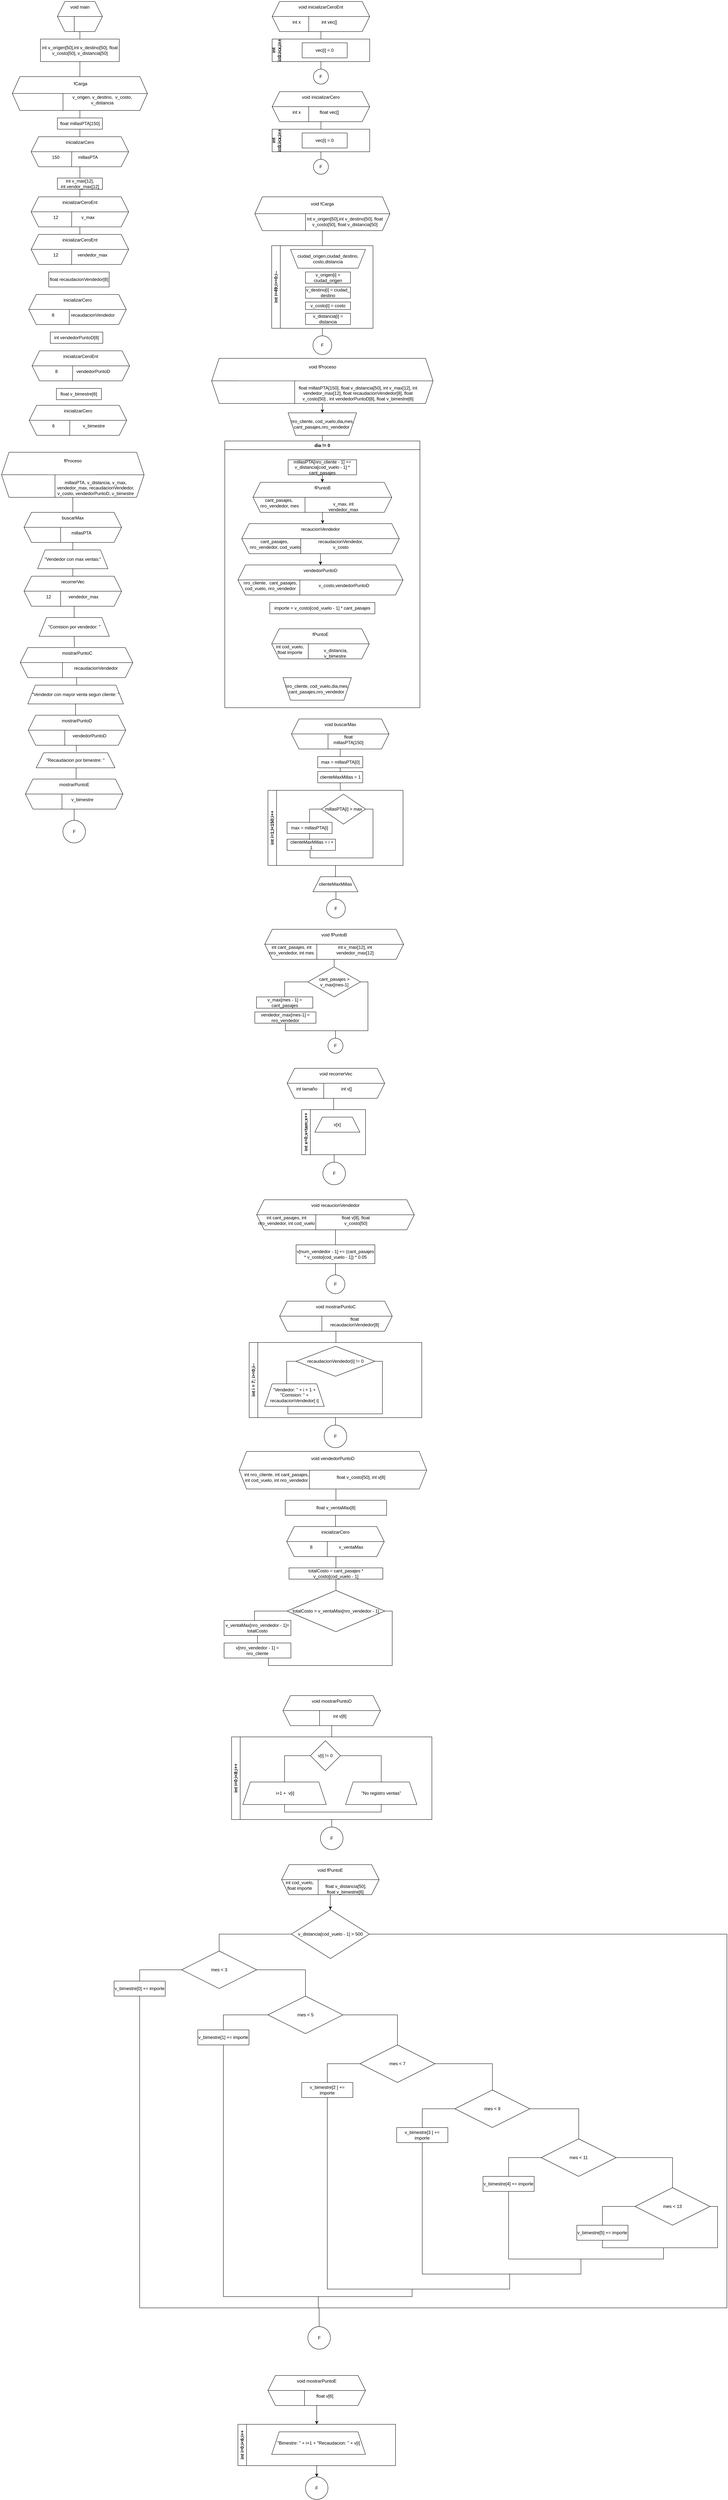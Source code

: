 <mxfile version="22.0.8" type="device">
  <diagram id="C5RBs43oDa-KdzZeNtuy" name="estructura-principal">
    <mxGraphModel dx="1674" dy="1600" grid="1" gridSize="10" guides="1" tooltips="1" connect="1" arrows="1" fold="1" page="0" pageScale="1" pageWidth="827" pageHeight="1169" background="none" math="0" shadow="0">
      <root>
        <mxCell id="WIyWlLk6GJQsqaUBKTNV-0" />
        <mxCell id="WIyWlLk6GJQsqaUBKTNV-1" parent="WIyWlLk6GJQsqaUBKTNV-0" />
        <mxCell id="DVkl-K_QWlgrV8dKoYW--53" style="edgeStyle=orthogonalEdgeStyle;rounded=0;orthogonalLoop=1;jettySize=auto;html=1;exitX=0.5;exitY=1;exitDx=0;exitDy=0;entryX=0.5;entryY=0;entryDx=0;entryDy=0;align=center;verticalAlign=middle;horizontal=1;endArrow=none;endFill=0;" parent="WIyWlLk6GJQsqaUBKTNV-1" target="DVkl-K_QWlgrV8dKoYW--43" edge="1">
          <mxGeometry relative="1" as="geometry">
            <mxPoint x="368.88" y="-400" as="sourcePoint" />
          </mxGeometry>
        </mxCell>
        <mxCell id="TWiRepC6MktaTh9VeKn_-20" style="edgeStyle=orthogonalEdgeStyle;rounded=0;orthogonalLoop=1;jettySize=auto;html=1;exitX=0.5;exitY=1;exitDx=0;exitDy=0;entryX=0.5;entryY=0;entryDx=0;entryDy=0;endArrow=none;endFill=0;" parent="WIyWlLk6GJQsqaUBKTNV-1" source="DVkl-K_QWlgrV8dKoYW--13" target="DVkl-K_QWlgrV8dKoYW--44" edge="1">
          <mxGeometry relative="1" as="geometry" />
        </mxCell>
        <mxCell id="DVkl-K_QWlgrV8dKoYW--13" value="int i=49;i&amp;gt;=0;i--" style="swimlane;horizontal=0;whiteSpace=wrap;html=1;rounded=0;" parent="WIyWlLk6GJQsqaUBKTNV-1" vertex="1">
          <mxGeometry x="880" y="170" width="270" height="220" as="geometry" />
        </mxCell>
        <mxCell id="DVkl-K_QWlgrV8dKoYW--15" value="ciudad_origen,ciudad_destino, costo,distancia" style="shape=trapezoid;perimeter=trapezoidPerimeter;whiteSpace=wrap;html=1;fixedSize=1;direction=west;rounded=0;" parent="DVkl-K_QWlgrV8dKoYW--13" vertex="1">
          <mxGeometry x="50" y="10" width="200" height="50" as="geometry" />
        </mxCell>
        <mxCell id="DVkl-K_QWlgrV8dKoYW--16" value="v_origen[i] = ciudad_origen" style="whiteSpace=wrap;html=1;rounded=0;" parent="DVkl-K_QWlgrV8dKoYW--13" vertex="1">
          <mxGeometry x="90" y="70" width="120" height="30" as="geometry" />
        </mxCell>
        <mxCell id="DVkl-K_QWlgrV8dKoYW--17" value="v_destino[i] = ciudad_ destino" style="whiteSpace=wrap;html=1;rounded=0;" parent="DVkl-K_QWlgrV8dKoYW--13" vertex="1">
          <mxGeometry x="90" y="110" width="120" height="30" as="geometry" />
        </mxCell>
        <mxCell id="DVkl-K_QWlgrV8dKoYW--18" value="v_costo[i] = costo" style="whiteSpace=wrap;html=1;rounded=0;" parent="DVkl-K_QWlgrV8dKoYW--13" vertex="1">
          <mxGeometry x="90" y="150" width="120" height="20" as="geometry" />
        </mxCell>
        <mxCell id="DVkl-K_QWlgrV8dKoYW--19" value="v_distancia[i] = distancia" style="whiteSpace=wrap;html=1;rounded=0;" parent="DVkl-K_QWlgrV8dKoYW--13" vertex="1">
          <mxGeometry x="90" y="180" width="120" height="30" as="geometry" />
        </mxCell>
        <mxCell id="DVkl-K_QWlgrV8dKoYW--27" value="dia != 0" style="swimlane;whiteSpace=wrap;html=1;rounded=0;" parent="WIyWlLk6GJQsqaUBKTNV-1" vertex="1">
          <mxGeometry x="755" y="690" width="520" height="710" as="geometry" />
        </mxCell>
        <mxCell id="5HwcSDc_NaYDKgastAoF-205" value="nro_cliente, cod_vuelo,dia,mes, cant_pasajes,nro_vendedor&amp;nbsp;" style="shape=trapezoid;perimeter=trapezoidPerimeter;whiteSpace=wrap;html=1;fixedSize=1;direction=west;rounded=0;" parent="DVkl-K_QWlgrV8dKoYW--27" vertex="1">
          <mxGeometry x="155.0" y="630" width="182.37" height="60" as="geometry" />
        </mxCell>
        <mxCell id="KrHRzH38c8H_ezdimAqq-180" style="edgeStyle=orthogonalEdgeStyle;rounded=0;orthogonalLoop=1;jettySize=auto;html=1;exitX=0.5;exitY=1;exitDx=0;exitDy=0;entryX=0.5;entryY=0;entryDx=0;entryDy=0;" parent="DVkl-K_QWlgrV8dKoYW--27" source="5HwcSDc_NaYDKgastAoF-150" target="5HwcSDc_NaYDKgastAoF-153" edge="1">
          <mxGeometry relative="1" as="geometry" />
        </mxCell>
        <mxCell id="5HwcSDc_NaYDKgastAoF-150" value="millasPTA[nro_cliente - 1] += v_distancia[cod_vuelo - 1] * cant_pasajes" style="whiteSpace=wrap;html=1;" parent="DVkl-K_QWlgrV8dKoYW--27" vertex="1">
          <mxGeometry x="168.82" y="50" width="182.38" height="40" as="geometry" />
        </mxCell>
        <mxCell id="5HwcSDc_NaYDKgastAoF-151" value="" style="group" parent="DVkl-K_QWlgrV8dKoYW--27" vertex="1" connectable="0">
          <mxGeometry x="75" y="110" width="370" height="80" as="geometry" />
        </mxCell>
        <mxCell id="5HwcSDc_NaYDKgastAoF-152" value="" style="group;shadow=1;" parent="5HwcSDc_NaYDKgastAoF-151" vertex="1" connectable="0">
          <mxGeometry width="370.0" height="80" as="geometry" />
        </mxCell>
        <mxCell id="5HwcSDc_NaYDKgastAoF-153" value="" style="shape=hexagon;perimeter=hexagonPerimeter2;whiteSpace=wrap;html=1;fixedSize=1;size=20;" parent="5HwcSDc_NaYDKgastAoF-152" vertex="1">
          <mxGeometry width="370.0" height="80" as="geometry" />
        </mxCell>
        <mxCell id="5HwcSDc_NaYDKgastAoF-154" value="" style="endArrow=none;html=1;rounded=0;entryX=1;entryY=0.5;entryDx=0;entryDy=0;" parent="5HwcSDc_NaYDKgastAoF-152" target="5HwcSDc_NaYDKgastAoF-153" edge="1">
          <mxGeometry width="50" height="50" relative="1" as="geometry">
            <mxPoint y="39.86" as="sourcePoint" />
            <mxPoint x="246.667" y="39.86" as="targetPoint" />
          </mxGeometry>
        </mxCell>
        <mxCell id="5HwcSDc_NaYDKgastAoF-155" value="cant_pasajes,&amp;nbsp; nro_vendedor, mes" style="text;strokeColor=none;align=center;fillColor=none;html=1;verticalAlign=middle;whiteSpace=wrap;rounded=0;fontSize=12;fontFamily=Helvetica;fontColor=default;" parent="5HwcSDc_NaYDKgastAoF-152" vertex="1">
          <mxGeometry x="0.002" y="40" width="141.833" height="30" as="geometry" />
        </mxCell>
        <mxCell id="5HwcSDc_NaYDKgastAoF-156" value="fPuntoB" style="text;strokeColor=none;align=center;fillColor=none;html=1;verticalAlign=middle;whiteSpace=wrap;rounded=0;fontSize=12;fontFamily=Helvetica;fontColor=default;" parent="5HwcSDc_NaYDKgastAoF-152" vertex="1">
          <mxGeometry x="92.5" y="10" width="185.0" height="10" as="geometry" />
        </mxCell>
        <mxCell id="5HwcSDc_NaYDKgastAoF-157" value="v_max, int vendedor_max" style="text;strokeColor=none;align=center;fillColor=none;html=1;verticalAlign=middle;whiteSpace=wrap;rounded=0;" parent="5HwcSDc_NaYDKgastAoF-152" vertex="1">
          <mxGeometry x="203.5" y="50" width="74" height="30" as="geometry" />
        </mxCell>
        <mxCell id="5HwcSDc_NaYDKgastAoF-158" value="" style="endArrow=none;html=1;rounded=0;fontFamily=Helvetica;fontSize=12;fontColor=default;exitX=0.375;exitY=1;exitDx=0;exitDy=0;movable=0;resizable=0;rotatable=0;deletable=0;editable=0;locked=1;connectable=0;" parent="5HwcSDc_NaYDKgastAoF-151" source="5HwcSDc_NaYDKgastAoF-153" edge="1">
          <mxGeometry width="50" height="50" relative="1" as="geometry">
            <mxPoint x="61.667" y="100" as="sourcePoint" />
            <mxPoint x="138.75" y="40" as="targetPoint" />
          </mxGeometry>
        </mxCell>
        <mxCell id="8tbLSfIthcUYeRtEhPrH-21" value="importe = v_costo[cod_vuelo - 1] * cant_pasajes" style="whiteSpace=wrap;html=1;" parent="DVkl-K_QWlgrV8dKoYW--27" vertex="1">
          <mxGeometry x="120.01" y="430" width="280" height="30" as="geometry" />
        </mxCell>
        <mxCell id="DVkl-K_QWlgrV8dKoYW--43" value="int v_origen[50],int v_destino[50], float v_costo[50], v_distancia[50]" style="whiteSpace=wrap;html=1;rounded=0;align=center;verticalAlign=middle;horizontal=1;" parent="WIyWlLk6GJQsqaUBKTNV-1" vertex="1">
          <mxGeometry x="263.88" y="-380" width="210" height="60" as="geometry" />
        </mxCell>
        <mxCell id="DVkl-K_QWlgrV8dKoYW--44" value="F" style="ellipse;whiteSpace=wrap;html=1;rounded=0;" parent="WIyWlLk6GJQsqaUBKTNV-1" vertex="1">
          <mxGeometry x="990" y="410" width="50" height="50" as="geometry" />
        </mxCell>
        <mxCell id="DVkl-K_QWlgrV8dKoYW--55" style="edgeStyle=orthogonalEdgeStyle;rounded=0;orthogonalLoop=1;jettySize=auto;html=1;exitX=0.5;exitY=1;exitDx=0;exitDy=0;entryX=0.462;entryY=0;entryDx=0;entryDy=0;entryPerimeter=0;align=center;verticalAlign=middle;horizontal=1;endArrow=none;endFill=0;" parent="WIyWlLk6GJQsqaUBKTNV-1" source="DVkl-K_QWlgrV8dKoYW--43" edge="1">
          <mxGeometry relative="1" as="geometry">
            <mxPoint x="368.822" y="-280" as="targetPoint" />
          </mxGeometry>
        </mxCell>
        <mxCell id="dhuMwqZpVVbvkbiRmmKU-24" value="" style="group;rounded=0;" parent="WIyWlLk6GJQsqaUBKTNV-1" vertex="1" connectable="0">
          <mxGeometry x="835" y="40" width="360" height="90" as="geometry" />
        </mxCell>
        <mxCell id="dhuMwqZpVVbvkbiRmmKU-25" value="" style="group;shadow=1;rounded=0;" parent="dhuMwqZpVVbvkbiRmmKU-24" vertex="1" connectable="0">
          <mxGeometry width="360" height="90.0" as="geometry" />
        </mxCell>
        <mxCell id="dhuMwqZpVVbvkbiRmmKU-26" value="" style="shape=hexagon;perimeter=hexagonPerimeter2;whiteSpace=wrap;html=1;fixedSize=1;size=20;rounded=0;" parent="dhuMwqZpVVbvkbiRmmKU-25" vertex="1">
          <mxGeometry width="360" height="90.0" as="geometry" />
        </mxCell>
        <mxCell id="dhuMwqZpVVbvkbiRmmKU-27" value="" style="endArrow=none;html=1;rounded=0;entryX=1;entryY=0.5;entryDx=0;entryDy=0;" parent="dhuMwqZpVVbvkbiRmmKU-25" target="dhuMwqZpVVbvkbiRmmKU-26" edge="1">
          <mxGeometry width="50" height="50" relative="1" as="geometry">
            <mxPoint y="44.843" as="sourcePoint" />
            <mxPoint x="240.0" y="44.843" as="targetPoint" />
          </mxGeometry>
        </mxCell>
        <mxCell id="dhuMwqZpVVbvkbiRmmKU-29" value="int v_origen[50],int v_destino[50], float v_costo[50], float v_distancia[50]" style="text;align=center;html=1;verticalAlign=middle;whiteSpace=wrap;rounded=0;fontSize=12;fontFamily=Helvetica;" parent="dhuMwqZpVVbvkbiRmmKU-25" vertex="1">
          <mxGeometry x="130" y="49.091" width="220" height="33.75" as="geometry" />
        </mxCell>
        <mxCell id="dhuMwqZpVVbvkbiRmmKU-30" value="void fCarga" style="text;align=center;html=1;verticalAlign=middle;whiteSpace=wrap;rounded=0;fontSize=12;fontFamily=Helvetica;" parent="dhuMwqZpVVbvkbiRmmKU-25" vertex="1">
          <mxGeometry x="90" y="16.364" width="180" height="6.136" as="geometry" />
        </mxCell>
        <mxCell id="dhuMwqZpVVbvkbiRmmKU-31" value="" style="endArrow=none;html=1;rounded=0;fontFamily=Helvetica;fontSize=12;fontColor=default;exitX=0.375;exitY=1;exitDx=0;exitDy=0;" parent="dhuMwqZpVVbvkbiRmmKU-24" source="dhuMwqZpVVbvkbiRmmKU-26" edge="1">
          <mxGeometry width="50" height="50" relative="1" as="geometry">
            <mxPoint x="60.0" y="112.5" as="sourcePoint" />
            <mxPoint x="135" y="45.0" as="targetPoint" />
          </mxGeometry>
        </mxCell>
        <mxCell id="dhuMwqZpVVbvkbiRmmKU-33" value="" style="group;rounded=0;" parent="WIyWlLk6GJQsqaUBKTNV-1" vertex="1" connectable="0">
          <mxGeometry x="720" y="470" width="590" height="120" as="geometry" />
        </mxCell>
        <mxCell id="dhuMwqZpVVbvkbiRmmKU-34" value="" style="group;shadow=1;rounded=0;" parent="dhuMwqZpVVbvkbiRmmKU-33" vertex="1" connectable="0">
          <mxGeometry width="590" height="120" as="geometry" />
        </mxCell>
        <mxCell id="dhuMwqZpVVbvkbiRmmKU-35" value="" style="shape=hexagon;perimeter=hexagonPerimeter2;whiteSpace=wrap;html=1;fixedSize=1;size=20;rounded=0;" parent="dhuMwqZpVVbvkbiRmmKU-34" vertex="1">
          <mxGeometry width="590" height="120" as="geometry" />
        </mxCell>
        <mxCell id="dhuMwqZpVVbvkbiRmmKU-36" value="" style="endArrow=none;html=1;rounded=0;entryX=1;entryY=0.5;entryDx=0;entryDy=0;" parent="dhuMwqZpVVbvkbiRmmKU-34" target="dhuMwqZpVVbvkbiRmmKU-35" edge="1">
          <mxGeometry width="50" height="50" relative="1" as="geometry">
            <mxPoint y="59.79" as="sourcePoint" />
            <mxPoint x="393.333" y="59.79" as="targetPoint" />
          </mxGeometry>
        </mxCell>
        <mxCell id="dhuMwqZpVVbvkbiRmmKU-38" value="float millasPTA[150], float v_distancia[50], int v_max[12], int vendedor_max[12], float recaudacionVendedor[8], float v_costo[50] , int vendedorPuntoD[8], float v_bimestre[6]" style="text;align=center;html=1;verticalAlign=middle;whiteSpace=wrap;rounded=0;fontSize=12;fontFamily=Helvetica;" parent="dhuMwqZpVVbvkbiRmmKU-34" vertex="1">
          <mxGeometry x="220" y="70" width="340" height="45" as="geometry" />
        </mxCell>
        <mxCell id="dhuMwqZpVVbvkbiRmmKU-39" value="void fProceso" style="text;align=center;html=1;verticalAlign=middle;whiteSpace=wrap;rounded=0;fontSize=12;fontFamily=Helvetica;" parent="dhuMwqZpVVbvkbiRmmKU-34" vertex="1">
          <mxGeometry x="147.5" y="15" width="295" height="15" as="geometry" />
        </mxCell>
        <mxCell id="dhuMwqZpVVbvkbiRmmKU-40" value="" style="endArrow=none;html=1;rounded=0;fontFamily=Helvetica;fontSize=12;fontColor=default;exitX=0.375;exitY=1;exitDx=0;exitDy=0;" parent="dhuMwqZpVVbvkbiRmmKU-33" source="dhuMwqZpVVbvkbiRmmKU-35" edge="1">
          <mxGeometry width="50" height="50" relative="1" as="geometry">
            <mxPoint x="98.333" y="150" as="sourcePoint" />
            <mxPoint x="221.25" y="60" as="targetPoint" />
          </mxGeometry>
        </mxCell>
        <mxCell id="dhuMwqZpVVbvkbiRmmKU-65" value="" style="group;rounded=0;align=center;verticalAlign=middle;horizontal=1;" parent="WIyWlLk6GJQsqaUBKTNV-1" vertex="1" connectable="0">
          <mxGeometry x="188.88" y="-280" width="360" height="90" as="geometry" />
        </mxCell>
        <mxCell id="dhuMwqZpVVbvkbiRmmKU-66" value="" style="group;shadow=1;rounded=0;align=center;verticalAlign=middle;horizontal=1;" parent="dhuMwqZpVVbvkbiRmmKU-65" vertex="1" connectable="0">
          <mxGeometry width="360" height="90" as="geometry" />
        </mxCell>
        <mxCell id="dhuMwqZpVVbvkbiRmmKU-67" value="" style="shape=hexagon;perimeter=hexagonPerimeter2;whiteSpace=wrap;html=1;fixedSize=1;size=20;rounded=0;align=center;verticalAlign=middle;horizontal=1;" parent="dhuMwqZpVVbvkbiRmmKU-66" vertex="1">
          <mxGeometry width="360" height="90" as="geometry" />
        </mxCell>
        <mxCell id="dhuMwqZpVVbvkbiRmmKU-68" value="" style="endArrow=none;html=1;rounded=0;entryX=1;entryY=0.5;entryDx=0;entryDy=0;align=center;verticalAlign=middle;horizontal=1;" parent="dhuMwqZpVVbvkbiRmmKU-66" target="dhuMwqZpVVbvkbiRmmKU-67" edge="1">
          <mxGeometry width="50" height="50" relative="1" as="geometry">
            <mxPoint y="44.843" as="sourcePoint" />
            <mxPoint x="240.0" y="44.843" as="targetPoint" />
          </mxGeometry>
        </mxCell>
        <mxCell id="dhuMwqZpVVbvkbiRmmKU-69" value="v_origen, v_destino,&amp;nbsp; v_costo, v_distancia" style="text;align=center;html=1;verticalAlign=middle;whiteSpace=wrap;rounded=0;fontSize=12;fontFamily=Helvetica;horizontal=1;" parent="dhuMwqZpVVbvkbiRmmKU-66" vertex="1">
          <mxGeometry x="150.003" y="45" width="178.693" height="33.75" as="geometry" />
        </mxCell>
        <mxCell id="dhuMwqZpVVbvkbiRmmKU-70" value="&amp;nbsp;fCarga" style="text;align=center;html=1;verticalAlign=middle;whiteSpace=wrap;rounded=0;fontSize=12;fontFamily=Helvetica;horizontal=1;" parent="dhuMwqZpVVbvkbiRmmKU-66" vertex="1">
          <mxGeometry x="90" y="16.364" width="180" height="6.136" as="geometry" />
        </mxCell>
        <mxCell id="dhuMwqZpVVbvkbiRmmKU-71" value="" style="endArrow=none;html=1;rounded=0;fontFamily=Helvetica;fontSize=12;fontColor=default;exitX=0.375;exitY=1;exitDx=0;exitDy=0;align=center;verticalAlign=middle;horizontal=1;" parent="dhuMwqZpVVbvkbiRmmKU-65" source="dhuMwqZpVVbvkbiRmmKU-67" edge="1">
          <mxGeometry width="50" height="50" relative="1" as="geometry">
            <mxPoint x="60.0" y="112.5" as="sourcePoint" />
            <mxPoint x="135" y="45" as="targetPoint" />
          </mxGeometry>
        </mxCell>
        <mxCell id="dhuMwqZpVVbvkbiRmmKU-77" value="" style="group;rounded=0;align=center;verticalAlign=middle;horizontal=1;" parent="WIyWlLk6GJQsqaUBKTNV-1" vertex="1" connectable="0">
          <mxGeometry x="160" y="720" width="380" height="120" as="geometry" />
        </mxCell>
        <mxCell id="dhuMwqZpVVbvkbiRmmKU-78" value="" style="group;shadow=1;rounded=0;align=center;verticalAlign=middle;horizontal=1;" parent="dhuMwqZpVVbvkbiRmmKU-77" vertex="1" connectable="0">
          <mxGeometry width="380" height="120" as="geometry" />
        </mxCell>
        <mxCell id="dhuMwqZpVVbvkbiRmmKU-79" value="" style="shape=hexagon;perimeter=hexagonPerimeter2;whiteSpace=wrap;html=1;fixedSize=1;size=20;rounded=0;align=center;verticalAlign=middle;horizontal=1;" parent="dhuMwqZpVVbvkbiRmmKU-78" vertex="1">
          <mxGeometry width="380" height="120" as="geometry" />
        </mxCell>
        <mxCell id="dhuMwqZpVVbvkbiRmmKU-80" value="" style="endArrow=none;html=1;rounded=0;entryX=1;entryY=0.5;entryDx=0;entryDy=0;align=center;verticalAlign=middle;horizontal=1;" parent="dhuMwqZpVVbvkbiRmmKU-78" target="dhuMwqZpVVbvkbiRmmKU-79" edge="1">
          <mxGeometry width="50" height="50" relative="1" as="geometry">
            <mxPoint y="59.79" as="sourcePoint" />
            <mxPoint x="253.333" y="59.79" as="targetPoint" />
          </mxGeometry>
        </mxCell>
        <mxCell id="dhuMwqZpVVbvkbiRmmKU-82" value="millasPTA, v_distancia, v_max, vendedor_max, recaudacionVendedor, v_costo, vendedorPuntoD, v_bimestre" style="text;align=center;html=1;verticalAlign=middle;whiteSpace=wrap;rounded=0;fontSize=12;fontFamily=Helvetica;horizontal=1;" parent="dhuMwqZpVVbvkbiRmmKU-78" vertex="1">
          <mxGeometry x="140.303" y="72" width="222.147" height="45" as="geometry" />
        </mxCell>
        <mxCell id="dhuMwqZpVVbvkbiRmmKU-83" value="fProceso" style="text;align=center;html=1;verticalAlign=middle;whiteSpace=wrap;rounded=0;fontSize=12;fontFamily=Helvetica;horizontal=1;" parent="dhuMwqZpVVbvkbiRmmKU-78" vertex="1">
          <mxGeometry x="95" y="15" width="190" height="15" as="geometry" />
        </mxCell>
        <mxCell id="dhuMwqZpVVbvkbiRmmKU-84" value="" style="endArrow=none;html=1;rounded=0;fontFamily=Helvetica;fontSize=12;fontColor=default;exitX=0.375;exitY=1;exitDx=0;exitDy=0;align=center;verticalAlign=middle;horizontal=1;" parent="dhuMwqZpVVbvkbiRmmKU-77" source="dhuMwqZpVVbvkbiRmmKU-79" edge="1">
          <mxGeometry width="50" height="50" relative="1" as="geometry">
            <mxPoint x="63.333" y="150" as="sourcePoint" />
            <mxPoint x="142.5" y="60" as="targetPoint" />
          </mxGeometry>
        </mxCell>
        <mxCell id="5HwcSDc_NaYDKgastAoF-2" value="" style="group;align=center;verticalAlign=middle;horizontal=1;" parent="WIyWlLk6GJQsqaUBKTNV-1" vertex="1" connectable="0">
          <mxGeometry x="308.88" y="-480" width="120" height="80" as="geometry" />
        </mxCell>
        <mxCell id="5HwcSDc_NaYDKgastAoF-3" value="" style="group;shadow=1;align=center;verticalAlign=middle;horizontal=1;" parent="5HwcSDc_NaYDKgastAoF-2" vertex="1" connectable="0">
          <mxGeometry width="120" height="80" as="geometry" />
        </mxCell>
        <mxCell id="5HwcSDc_NaYDKgastAoF-4" value="" style="shape=hexagon;perimeter=hexagonPerimeter2;whiteSpace=wrap;html=1;fixedSize=1;size=20;align=center;verticalAlign=middle;horizontal=1;" parent="5HwcSDc_NaYDKgastAoF-3" vertex="1">
          <mxGeometry width="120" height="80" as="geometry" />
        </mxCell>
        <mxCell id="5HwcSDc_NaYDKgastAoF-5" value="" style="endArrow=none;html=1;rounded=0;entryX=1;entryY=0.5;entryDx=0;entryDy=0;align=center;verticalAlign=middle;horizontal=1;" parent="5HwcSDc_NaYDKgastAoF-3" target="5HwcSDc_NaYDKgastAoF-4" edge="1">
          <mxGeometry width="50" height="50" relative="1" as="geometry">
            <mxPoint y="39.86" as="sourcePoint" />
            <mxPoint x="80" y="39.86" as="targetPoint" />
          </mxGeometry>
        </mxCell>
        <mxCell id="5HwcSDc_NaYDKgastAoF-8" value="void main" style="text;align=center;html=1;verticalAlign=middle;whiteSpace=wrap;rounded=0;fontSize=12;fontFamily=Helvetica;horizontal=1;" parent="5HwcSDc_NaYDKgastAoF-3" vertex="1">
          <mxGeometry x="30" y="10" width="60" height="10" as="geometry" />
        </mxCell>
        <mxCell id="5HwcSDc_NaYDKgastAoF-9" value="" style="endArrow=none;html=1;rounded=0;fontFamily=Helvetica;fontSize=12;fontColor=default;exitX=0.375;exitY=1;exitDx=0;exitDy=0;align=center;verticalAlign=middle;horizontal=1;" parent="5HwcSDc_NaYDKgastAoF-2" source="5HwcSDc_NaYDKgastAoF-4" edge="1">
          <mxGeometry width="50" height="50" relative="1" as="geometry">
            <mxPoint x="20" y="100" as="sourcePoint" />
            <mxPoint x="45" y="40" as="targetPoint" />
          </mxGeometry>
        </mxCell>
        <mxCell id="TWiRepC6MktaTh9VeKn_-5" style="edgeStyle=orthogonalEdgeStyle;rounded=0;orthogonalLoop=1;jettySize=auto;html=1;exitX=0.5;exitY=1;exitDx=0;exitDy=0;entryX=0.5;entryY=0;entryDx=0;entryDy=0;endArrow=none;endFill=0;" parent="WIyWlLk6GJQsqaUBKTNV-1" source="5HwcSDc_NaYDKgastAoF-30" target="5HwcSDc_NaYDKgastAoF-33" edge="1">
          <mxGeometry relative="1" as="geometry" />
        </mxCell>
        <mxCell id="5HwcSDc_NaYDKgastAoF-30" value="float millasPTA[150]&lt;br&gt;" style="whiteSpace=wrap;html=1;align=center;verticalAlign=middle;horizontal=1;" parent="WIyWlLk6GJQsqaUBKTNV-1" vertex="1">
          <mxGeometry x="308.88" y="-170" width="120" height="30" as="geometry" />
        </mxCell>
        <mxCell id="5HwcSDc_NaYDKgastAoF-31" value="" style="group;shadow=1;align=center;verticalAlign=middle;horizontal=1;" parent="WIyWlLk6GJQsqaUBKTNV-1" vertex="1" connectable="0">
          <mxGeometry x="238.88" y="-120" width="260" height="80" as="geometry" />
        </mxCell>
        <mxCell id="5HwcSDc_NaYDKgastAoF-33" value="" style="shape=hexagon;perimeter=hexagonPerimeter2;whiteSpace=wrap;html=1;fixedSize=1;size=20;align=center;verticalAlign=middle;horizontal=1;" parent="5HwcSDc_NaYDKgastAoF-31" vertex="1">
          <mxGeometry width="260" height="80" as="geometry" />
        </mxCell>
        <mxCell id="5HwcSDc_NaYDKgastAoF-34" value="" style="endArrow=none;html=1;rounded=0;entryX=1;entryY=0.5;entryDx=0;entryDy=0;align=center;verticalAlign=middle;horizontal=1;" parent="5HwcSDc_NaYDKgastAoF-31" target="5HwcSDc_NaYDKgastAoF-33" edge="1">
          <mxGeometry width="50" height="50" relative="1" as="geometry">
            <mxPoint y="39.86" as="sourcePoint" />
            <mxPoint x="173.333" y="39.86" as="targetPoint" />
          </mxGeometry>
        </mxCell>
        <mxCell id="5HwcSDc_NaYDKgastAoF-35" value="150" style="text;strokeColor=none;align=center;fillColor=none;html=1;verticalAlign=middle;whiteSpace=wrap;rounded=0;fontSize=12;fontFamily=Helvetica;fontColor=default;horizontal=1;" parent="5HwcSDc_NaYDKgastAoF-31" vertex="1">
          <mxGeometry x="21.667" y="40" width="86.667" height="30" as="geometry" />
        </mxCell>
        <mxCell id="5HwcSDc_NaYDKgastAoF-36" value="millasPTA" style="text;strokeColor=none;align=center;fillColor=none;html=1;verticalAlign=middle;whiteSpace=wrap;rounded=0;fontSize=12;fontFamily=Helvetica;fontColor=default;horizontal=1;" parent="5HwcSDc_NaYDKgastAoF-31" vertex="1">
          <mxGeometry x="108.333" y="40" width="86.667" height="30" as="geometry" />
        </mxCell>
        <mxCell id="5HwcSDc_NaYDKgastAoF-37" value="inicializarCero" style="text;strokeColor=none;align=center;fillColor=none;html=1;verticalAlign=middle;whiteSpace=wrap;rounded=0;fontSize=12;fontFamily=Helvetica;fontColor=default;horizontal=1;" parent="5HwcSDc_NaYDKgastAoF-31" vertex="1">
          <mxGeometry x="65" y="10" width="130" height="10" as="geometry" />
        </mxCell>
        <mxCell id="5HwcSDc_NaYDKgastAoF-38" value="" style="endArrow=none;html=1;rounded=0;exitX=0.415;exitY=0.995;exitDx=0;exitDy=0;exitPerimeter=0;align=center;verticalAlign=middle;horizontal=1;" parent="5HwcSDc_NaYDKgastAoF-31" source="5HwcSDc_NaYDKgastAoF-33" edge="1">
          <mxGeometry width="50" height="50" relative="1" as="geometry">
            <mxPoint x="125.16" y="60" as="sourcePoint" />
            <mxPoint x="108.33" y="40" as="targetPoint" />
          </mxGeometry>
        </mxCell>
        <mxCell id="5HwcSDc_NaYDKgastAoF-40" value="" style="group" parent="WIyWlLk6GJQsqaUBKTNV-1" vertex="1" connectable="0">
          <mxGeometry x="932.63" y="1430" width="260" height="80" as="geometry" />
        </mxCell>
        <mxCell id="5HwcSDc_NaYDKgastAoF-41" value="" style="group;shadow=1;" parent="5HwcSDc_NaYDKgastAoF-40" vertex="1" connectable="0">
          <mxGeometry width="260" height="80" as="geometry" />
        </mxCell>
        <mxCell id="5HwcSDc_NaYDKgastAoF-42" value="" style="shape=hexagon;perimeter=hexagonPerimeter2;whiteSpace=wrap;html=1;fixedSize=1;size=20;" parent="5HwcSDc_NaYDKgastAoF-41" vertex="1">
          <mxGeometry width="260" height="80" as="geometry" />
        </mxCell>
        <mxCell id="5HwcSDc_NaYDKgastAoF-43" value="" style="endArrow=none;html=1;rounded=0;entryX=1;entryY=0.5;entryDx=0;entryDy=0;" parent="5HwcSDc_NaYDKgastAoF-41" target="5HwcSDc_NaYDKgastAoF-42" edge="1">
          <mxGeometry width="50" height="50" relative="1" as="geometry">
            <mxPoint y="39.86" as="sourcePoint" />
            <mxPoint x="173.333" y="39.86" as="targetPoint" />
          </mxGeometry>
        </mxCell>
        <mxCell id="5HwcSDc_NaYDKgastAoF-45" value="float millasPTA[150]" style="text;strokeColor=none;align=center;fillColor=none;html=1;verticalAlign=middle;whiteSpace=wrap;rounded=0;fontSize=12;fontFamily=Helvetica;fontColor=default;" parent="5HwcSDc_NaYDKgastAoF-41" vertex="1">
          <mxGeometry x="108.333" y="40" width="86.667" height="30" as="geometry" />
        </mxCell>
        <mxCell id="5HwcSDc_NaYDKgastAoF-46" value="void buscarMax" style="text;strokeColor=none;align=center;fillColor=none;html=1;verticalAlign=middle;whiteSpace=wrap;rounded=0;fontSize=12;fontFamily=Helvetica;fontColor=default;" parent="5HwcSDc_NaYDKgastAoF-41" vertex="1">
          <mxGeometry x="65" y="10" width="130" height="10" as="geometry" />
        </mxCell>
        <mxCell id="5HwcSDc_NaYDKgastAoF-47" value="" style="endArrow=none;html=1;rounded=0;fontFamily=Helvetica;fontSize=12;fontColor=default;exitX=0.375;exitY=1;exitDx=0;exitDy=0;movable=0;resizable=0;rotatable=0;deletable=0;editable=0;locked=1;connectable=0;" parent="5HwcSDc_NaYDKgastAoF-40" source="5HwcSDc_NaYDKgastAoF-42" edge="1">
          <mxGeometry width="50" height="50" relative="1" as="geometry">
            <mxPoint x="43.333" y="100" as="sourcePoint" />
            <mxPoint x="97.5" y="40" as="targetPoint" />
          </mxGeometry>
        </mxCell>
        <mxCell id="5HwcSDc_NaYDKgastAoF-58" style="edgeStyle=orthogonalEdgeStyle;rounded=0;orthogonalLoop=1;jettySize=auto;html=1;exitX=0.5;exitY=1;exitDx=0;exitDy=0;entryX=0.5;entryY=0;entryDx=0;entryDy=0;endArrow=none;endFill=0;" parent="WIyWlLk6GJQsqaUBKTNV-1" source="5HwcSDc_NaYDKgastAoF-48" edge="1">
          <mxGeometry relative="1" as="geometry">
            <mxPoint x="1050.0" y="1850" as="targetPoint" />
          </mxGeometry>
        </mxCell>
        <mxCell id="5HwcSDc_NaYDKgastAoF-48" value="int i=1;I&amp;lt;150;i++" style="swimlane;horizontal=0;whiteSpace=wrap;html=1;" parent="WIyWlLk6GJQsqaUBKTNV-1" vertex="1">
          <mxGeometry x="870" y="1620" width="360" height="200" as="geometry" />
        </mxCell>
        <mxCell id="5HwcSDc_NaYDKgastAoF-54" style="edgeStyle=orthogonalEdgeStyle;rounded=0;orthogonalLoop=1;jettySize=auto;html=1;exitX=0;exitY=0.5;exitDx=0;exitDy=0;endArrow=none;endFill=0;" parent="5HwcSDc_NaYDKgastAoF-48" source="5HwcSDc_NaYDKgastAoF-51" target="5HwcSDc_NaYDKgastAoF-52" edge="1">
          <mxGeometry relative="1" as="geometry" />
        </mxCell>
        <mxCell id="5HwcSDc_NaYDKgastAoF-51" value="millasPTA[i] &amp;gt; max" style="rhombus;whiteSpace=wrap;html=1;" parent="5HwcSDc_NaYDKgastAoF-48" vertex="1">
          <mxGeometry x="142.63" y="10" width="117.37" height="80" as="geometry" />
        </mxCell>
        <mxCell id="5HwcSDc_NaYDKgastAoF-52" value="max = millasPTA[i]" style="whiteSpace=wrap;html=1;" parent="5HwcSDc_NaYDKgastAoF-48" vertex="1">
          <mxGeometry x="50.96" y="85" width="120" height="30" as="geometry" />
        </mxCell>
        <mxCell id="5HwcSDc_NaYDKgastAoF-53" value="&amp;nbsp;clienteMaxMillas = i + 1" style="whiteSpace=wrap;html=1;" parent="5HwcSDc_NaYDKgastAoF-48" vertex="1">
          <mxGeometry x="50.96" y="130" width="129.04" height="30" as="geometry" />
        </mxCell>
        <mxCell id="5HwcSDc_NaYDKgastAoF-55" style="edgeStyle=orthogonalEdgeStyle;rounded=0;orthogonalLoop=1;jettySize=auto;html=1;exitX=0.5;exitY=1;exitDx=0;exitDy=0;entryX=0.462;entryY=0.04;entryDx=0;entryDy=0;entryPerimeter=0;endArrow=none;endFill=0;" parent="5HwcSDc_NaYDKgastAoF-48" source="5HwcSDc_NaYDKgastAoF-52" target="5HwcSDc_NaYDKgastAoF-53" edge="1">
          <mxGeometry relative="1" as="geometry" />
        </mxCell>
        <mxCell id="5HwcSDc_NaYDKgastAoF-56" style="edgeStyle=orthogonalEdgeStyle;rounded=0;orthogonalLoop=1;jettySize=auto;html=1;exitX=1;exitY=0.5;exitDx=0;exitDy=0;entryX=0.475;entryY=0.987;entryDx=0;entryDy=0;entryPerimeter=0;endArrow=none;endFill=0;" parent="5HwcSDc_NaYDKgastAoF-48" source="5HwcSDc_NaYDKgastAoF-51" target="5HwcSDc_NaYDKgastAoF-53" edge="1">
          <mxGeometry relative="1" as="geometry" />
        </mxCell>
        <mxCell id="5HwcSDc_NaYDKgastAoF-61" style="edgeStyle=orthogonalEdgeStyle;rounded=0;orthogonalLoop=1;jettySize=auto;html=1;exitX=0.5;exitY=1;exitDx=0;exitDy=0;entryX=0.5;entryY=0;entryDx=0;entryDy=0;endArrow=none;endFill=0;" parent="WIyWlLk6GJQsqaUBKTNV-1" source="5HwcSDc_NaYDKgastAoF-49" target="5HwcSDc_NaYDKgastAoF-50" edge="1">
          <mxGeometry relative="1" as="geometry" />
        </mxCell>
        <mxCell id="5HwcSDc_NaYDKgastAoF-49" value="max = millasPTA[0]" style="whiteSpace=wrap;html=1;" parent="WIyWlLk6GJQsqaUBKTNV-1" vertex="1">
          <mxGeometry x="1002.63" y="1530" width="120" height="30" as="geometry" />
        </mxCell>
        <mxCell id="5HwcSDc_NaYDKgastAoF-62" style="edgeStyle=orthogonalEdgeStyle;rounded=0;orthogonalLoop=1;jettySize=auto;html=1;exitX=0.5;exitY=1;exitDx=0;exitDy=0;endArrow=none;endFill=0;" parent="WIyWlLk6GJQsqaUBKTNV-1" source="5HwcSDc_NaYDKgastAoF-50" edge="1">
          <mxGeometry relative="1" as="geometry">
            <mxPoint x="1062.94" y="1620" as="targetPoint" />
          </mxGeometry>
        </mxCell>
        <mxCell id="5HwcSDc_NaYDKgastAoF-50" value="clienteMaxMillas = 1" style="whiteSpace=wrap;html=1;" parent="WIyWlLk6GJQsqaUBKTNV-1" vertex="1">
          <mxGeometry x="1002.63" y="1570" width="120" height="30" as="geometry" />
        </mxCell>
        <mxCell id="5HwcSDc_NaYDKgastAoF-59" value="F" style="ellipse;whiteSpace=wrap;html=1;" parent="WIyWlLk6GJQsqaUBKTNV-1" vertex="1">
          <mxGeometry x="1026.19" y="1910" width="50" height="50" as="geometry" />
        </mxCell>
        <mxCell id="5HwcSDc_NaYDKgastAoF-63" style="edgeStyle=orthogonalEdgeStyle;rounded=0;orthogonalLoop=1;jettySize=auto;html=1;exitX=0.5;exitY=1;exitDx=0;exitDy=0;entryX=0.5;entryY=0;entryDx=0;entryDy=0;endArrow=none;endFill=0;" parent="WIyWlLk6GJQsqaUBKTNV-1" source="5HwcSDc_NaYDKgastAoF-42" target="5HwcSDc_NaYDKgastAoF-49" edge="1">
          <mxGeometry relative="1" as="geometry" />
        </mxCell>
        <mxCell id="TWiRepC6MktaTh9VeKn_-27" style="edgeStyle=orthogonalEdgeStyle;rounded=0;orthogonalLoop=1;jettySize=auto;html=1;exitX=0.5;exitY=1;exitDx=0;exitDy=0;entryX=0.5;entryY=0;entryDx=0;entryDy=0;endArrow=none;endFill=0;" parent="WIyWlLk6GJQsqaUBKTNV-1" source="5HwcSDc_NaYDKgastAoF-79" target="5HwcSDc_NaYDKgastAoF-59" edge="1">
          <mxGeometry relative="1" as="geometry" />
        </mxCell>
        <mxCell id="5HwcSDc_NaYDKgastAoF-79" value="clienteMaxMillas" style="shape=trapezoid;perimeter=trapezoidPerimeter;whiteSpace=wrap;html=1;fixedSize=1;" parent="WIyWlLk6GJQsqaUBKTNV-1" vertex="1">
          <mxGeometry x="990" y="1850" width="120" height="40" as="geometry" />
        </mxCell>
        <mxCell id="5HwcSDc_NaYDKgastAoF-81" value="" style="group;align=center;verticalAlign=middle;horizontal=1;" parent="WIyWlLk6GJQsqaUBKTNV-1" vertex="1" connectable="0">
          <mxGeometry x="220" y="880" width="260" height="80" as="geometry" />
        </mxCell>
        <mxCell id="5HwcSDc_NaYDKgastAoF-82" value="" style="group;shadow=1;align=center;verticalAlign=middle;horizontal=1;" parent="5HwcSDc_NaYDKgastAoF-81" vertex="1" connectable="0">
          <mxGeometry width="260" height="80" as="geometry" />
        </mxCell>
        <mxCell id="5HwcSDc_NaYDKgastAoF-83" value="" style="shape=hexagon;perimeter=hexagonPerimeter2;whiteSpace=wrap;html=1;fixedSize=1;size=20;align=center;verticalAlign=middle;horizontal=1;" parent="5HwcSDc_NaYDKgastAoF-82" vertex="1">
          <mxGeometry width="260" height="80" as="geometry" />
        </mxCell>
        <mxCell id="5HwcSDc_NaYDKgastAoF-84" value="" style="endArrow=none;html=1;rounded=0;entryX=1;entryY=0.5;entryDx=0;entryDy=0;align=center;verticalAlign=middle;horizontal=1;" parent="5HwcSDc_NaYDKgastAoF-82" target="5HwcSDc_NaYDKgastAoF-83" edge="1">
          <mxGeometry width="50" height="50" relative="1" as="geometry">
            <mxPoint y="39.86" as="sourcePoint" />
            <mxPoint x="173.333" y="39.86" as="targetPoint" />
          </mxGeometry>
        </mxCell>
        <mxCell id="5HwcSDc_NaYDKgastAoF-85" value="&amp;nbsp;millasPTA" style="text;strokeColor=none;align=center;fillColor=none;html=1;verticalAlign=middle;whiteSpace=wrap;rounded=0;fontSize=12;fontFamily=Helvetica;fontColor=default;horizontal=1;" parent="5HwcSDc_NaYDKgastAoF-82" vertex="1">
          <mxGeometry x="108.333" y="40" width="86.667" height="30" as="geometry" />
        </mxCell>
        <mxCell id="5HwcSDc_NaYDKgastAoF-86" value="buscarMax" style="text;strokeColor=none;align=center;fillColor=none;html=1;verticalAlign=middle;whiteSpace=wrap;rounded=0;fontSize=12;fontFamily=Helvetica;fontColor=default;horizontal=1;" parent="5HwcSDc_NaYDKgastAoF-82" vertex="1">
          <mxGeometry x="65" y="10" width="130" height="10" as="geometry" />
        </mxCell>
        <mxCell id="5HwcSDc_NaYDKgastAoF-87" value="" style="endArrow=none;html=1;rounded=0;fontFamily=Helvetica;fontSize=12;fontColor=default;exitX=0.375;exitY=1;exitDx=0;exitDy=0;movable=0;resizable=0;rotatable=0;deletable=0;editable=0;locked=1;connectable=0;" parent="5HwcSDc_NaYDKgastAoF-81" source="5HwcSDc_NaYDKgastAoF-83" edge="1">
          <mxGeometry width="50" height="50" relative="1" as="geometry">
            <mxPoint x="43.333" y="100" as="sourcePoint" />
            <mxPoint x="97.5" y="40" as="targetPoint" />
          </mxGeometry>
        </mxCell>
        <mxCell id="5HwcSDc_NaYDKgastAoF-97" value="" style="group" parent="WIyWlLk6GJQsqaUBKTNV-1" vertex="1" connectable="0">
          <mxGeometry x="861.5" y="1990" width="370" height="80" as="geometry" />
        </mxCell>
        <mxCell id="5HwcSDc_NaYDKgastAoF-98" value="" style="group;shadow=1;" parent="5HwcSDc_NaYDKgastAoF-97" vertex="1" connectable="0">
          <mxGeometry width="370.0" height="80" as="geometry" />
        </mxCell>
        <mxCell id="5HwcSDc_NaYDKgastAoF-99" value="" style="shape=hexagon;perimeter=hexagonPerimeter2;whiteSpace=wrap;html=1;fixedSize=1;size=20;" parent="5HwcSDc_NaYDKgastAoF-98" vertex="1">
          <mxGeometry width="370.0" height="80" as="geometry" />
        </mxCell>
        <mxCell id="5HwcSDc_NaYDKgastAoF-100" value="" style="endArrow=none;html=1;rounded=0;entryX=1;entryY=0.5;entryDx=0;entryDy=0;" parent="5HwcSDc_NaYDKgastAoF-98" target="5HwcSDc_NaYDKgastAoF-99" edge="1">
          <mxGeometry width="50" height="50" relative="1" as="geometry">
            <mxPoint y="39.86" as="sourcePoint" />
            <mxPoint x="246.667" y="39.86" as="targetPoint" />
          </mxGeometry>
        </mxCell>
        <mxCell id="5HwcSDc_NaYDKgastAoF-101" value="int cant_pasajes, int nro_vendedor, int mes" style="text;strokeColor=none;align=center;fillColor=none;html=1;verticalAlign=middle;whiteSpace=wrap;rounded=0;fontSize=12;fontFamily=Helvetica;fontColor=default;" parent="5HwcSDc_NaYDKgastAoF-98" vertex="1">
          <mxGeometry x="0.002" y="40" width="141.833" height="30" as="geometry" />
        </mxCell>
        <mxCell id="5HwcSDc_NaYDKgastAoF-103" value="void fPuntoB" style="text;strokeColor=none;align=center;fillColor=none;html=1;verticalAlign=middle;whiteSpace=wrap;rounded=0;fontSize=12;fontFamily=Helvetica;fontColor=default;" parent="5HwcSDc_NaYDKgastAoF-98" vertex="1">
          <mxGeometry x="92.5" y="10" width="185.0" height="10" as="geometry" />
        </mxCell>
        <mxCell id="5HwcSDc_NaYDKgastAoF-114" value="int v_max[12], int vendedor_max[12]" style="text;strokeColor=none;align=center;fillColor=none;html=1;verticalAlign=middle;whiteSpace=wrap;rounded=0;" parent="5HwcSDc_NaYDKgastAoF-98" vertex="1">
          <mxGeometry x="203.5" y="40" width="74" height="30" as="geometry" />
        </mxCell>
        <mxCell id="5HwcSDc_NaYDKgastAoF-104" value="" style="endArrow=none;html=1;rounded=0;fontFamily=Helvetica;fontSize=12;fontColor=default;exitX=0.375;exitY=1;exitDx=0;exitDy=0;movable=0;resizable=0;rotatable=0;deletable=0;editable=0;locked=1;connectable=0;" parent="5HwcSDc_NaYDKgastAoF-97" source="5HwcSDc_NaYDKgastAoF-99" edge="1">
          <mxGeometry width="50" height="50" relative="1" as="geometry">
            <mxPoint x="61.667" y="100" as="sourcePoint" />
            <mxPoint x="138.75" y="40" as="targetPoint" />
          </mxGeometry>
        </mxCell>
        <mxCell id="5HwcSDc_NaYDKgastAoF-110" style="edgeStyle=orthogonalEdgeStyle;rounded=0;orthogonalLoop=1;jettySize=auto;html=1;exitX=0;exitY=0.5;exitDx=0;exitDy=0;entryX=0.5;entryY=0;entryDx=0;entryDy=0;endArrow=none;endFill=0;" parent="WIyWlLk6GJQsqaUBKTNV-1" source="5HwcSDc_NaYDKgastAoF-107" target="5HwcSDc_NaYDKgastAoF-108" edge="1">
          <mxGeometry relative="1" as="geometry" />
        </mxCell>
        <mxCell id="5HwcSDc_NaYDKgastAoF-111" style="edgeStyle=orthogonalEdgeStyle;rounded=0;orthogonalLoop=1;jettySize=auto;html=1;exitX=1;exitY=0.5;exitDx=0;exitDy=0;entryX=0.5;entryY=1;entryDx=0;entryDy=0;endArrow=none;endFill=0;" parent="WIyWlLk6GJQsqaUBKTNV-1" source="5HwcSDc_NaYDKgastAoF-107" target="5HwcSDc_NaYDKgastAoF-109" edge="1">
          <mxGeometry relative="1" as="geometry" />
        </mxCell>
        <mxCell id="5HwcSDc_NaYDKgastAoF-107" value="cant_pasajes &amp;gt; v_max[mes-1]" style="rhombus;whiteSpace=wrap;html=1;" parent="WIyWlLk6GJQsqaUBKTNV-1" vertex="1">
          <mxGeometry x="976.5" y="2090" width="140" height="80" as="geometry" />
        </mxCell>
        <mxCell id="5HwcSDc_NaYDKgastAoF-108" value="v_max[mes - 1] = cant_pasajes" style="whiteSpace=wrap;html=1;" parent="WIyWlLk6GJQsqaUBKTNV-1" vertex="1">
          <mxGeometry x="839.5" y="2170" width="150" height="30" as="geometry" />
        </mxCell>
        <mxCell id="5HwcSDc_NaYDKgastAoF-109" value="vendedor_max[mes-1] = nro_vendedor" style="whiteSpace=wrap;html=1;" parent="WIyWlLk6GJQsqaUBKTNV-1" vertex="1">
          <mxGeometry x="835" y="2210" width="163" height="30" as="geometry" />
        </mxCell>
        <mxCell id="TWiRepC6MktaTh9VeKn_-0" style="edgeStyle=orthogonalEdgeStyle;rounded=0;orthogonalLoop=1;jettySize=auto;html=1;exitX=0.5;exitY=0;exitDx=0;exitDy=0;endArrow=none;endFill=0;" parent="WIyWlLk6GJQsqaUBKTNV-1" source="5HwcSDc_NaYDKgastAoF-116" edge="1">
          <mxGeometry relative="1" as="geometry">
            <mxPoint x="1050.077" y="2260" as="targetPoint" />
          </mxGeometry>
        </mxCell>
        <mxCell id="5HwcSDc_NaYDKgastAoF-116" value="F" style="ellipse;whiteSpace=wrap;html=1;" parent="WIyWlLk6GJQsqaUBKTNV-1" vertex="1">
          <mxGeometry x="1030" y="2280" width="40" height="40" as="geometry" />
        </mxCell>
        <mxCell id="TWiRepC6MktaTh9VeKn_-23" style="edgeStyle=orthogonalEdgeStyle;rounded=0;orthogonalLoop=1;jettySize=auto;html=1;exitX=0.5;exitY=0;exitDx=0;exitDy=0;entryX=0.5;entryY=0;entryDx=0;entryDy=0;endArrow=none;endFill=0;" parent="WIyWlLk6GJQsqaUBKTNV-1" source="5HwcSDc_NaYDKgastAoF-149" target="DVkl-K_QWlgrV8dKoYW--27" edge="1">
          <mxGeometry relative="1" as="geometry" />
        </mxCell>
        <mxCell id="5HwcSDc_NaYDKgastAoF-149" value="nro_cliente, cod_vuelo,dia,mes, cant_pasajes,nro_vendedor&amp;nbsp;" style="shape=trapezoid;perimeter=trapezoidPerimeter;whiteSpace=wrap;html=1;fixedSize=1;direction=west;rounded=0;" parent="WIyWlLk6GJQsqaUBKTNV-1" vertex="1">
          <mxGeometry x="923.82" y="615" width="182.37" height="60" as="geometry" />
        </mxCell>
        <mxCell id="TWiRepC6MktaTh9VeKn_-7" style="edgeStyle=orthogonalEdgeStyle;rounded=0;orthogonalLoop=1;jettySize=auto;html=1;exitX=0.5;exitY=1;exitDx=0;exitDy=0;entryX=0.5;entryY=0;entryDx=0;entryDy=0;endArrow=none;endFill=0;" parent="WIyWlLk6GJQsqaUBKTNV-1" source="5HwcSDc_NaYDKgastAoF-167" target="5HwcSDc_NaYDKgastAoF-170" edge="1">
          <mxGeometry relative="1" as="geometry" />
        </mxCell>
        <mxCell id="5HwcSDc_NaYDKgastAoF-167" value="int v_max[12],&lt;br&gt;int vendor_max[12]" style="whiteSpace=wrap;html=1;align=center;verticalAlign=middle;horizontal=1;" parent="WIyWlLk6GJQsqaUBKTNV-1" vertex="1">
          <mxGeometry x="308.88" y="-10" width="120" height="30" as="geometry" />
        </mxCell>
        <mxCell id="5HwcSDc_NaYDKgastAoF-168" value="" style="group;shadow=1;align=center;verticalAlign=middle;horizontal=1;" parent="WIyWlLk6GJQsqaUBKTNV-1" vertex="1" connectable="0">
          <mxGeometry x="238.88" y="40" width="260" height="80" as="geometry" />
        </mxCell>
        <mxCell id="5HwcSDc_NaYDKgastAoF-170" value="" style="shape=hexagon;perimeter=hexagonPerimeter2;whiteSpace=wrap;html=1;fixedSize=1;size=20;align=center;verticalAlign=middle;horizontal=1;" parent="5HwcSDc_NaYDKgastAoF-168" vertex="1">
          <mxGeometry width="260" height="80" as="geometry" />
        </mxCell>
        <mxCell id="5HwcSDc_NaYDKgastAoF-171" value="" style="endArrow=none;html=1;rounded=0;entryX=1;entryY=0.5;entryDx=0;entryDy=0;align=center;verticalAlign=middle;horizontal=1;" parent="5HwcSDc_NaYDKgastAoF-168" target="5HwcSDc_NaYDKgastAoF-170" edge="1">
          <mxGeometry width="50" height="50" relative="1" as="geometry">
            <mxPoint y="39.86" as="sourcePoint" />
            <mxPoint x="173.333" y="39.86" as="targetPoint" />
          </mxGeometry>
        </mxCell>
        <mxCell id="5HwcSDc_NaYDKgastAoF-172" value="12" style="text;strokeColor=none;align=center;fillColor=none;html=1;verticalAlign=middle;whiteSpace=wrap;rounded=0;fontSize=12;fontFamily=Helvetica;fontColor=default;horizontal=1;" parent="5HwcSDc_NaYDKgastAoF-168" vertex="1">
          <mxGeometry x="21.667" y="40" width="86.667" height="30" as="geometry" />
        </mxCell>
        <mxCell id="5HwcSDc_NaYDKgastAoF-173" value="v_max" style="text;strokeColor=none;align=center;fillColor=none;html=1;verticalAlign=middle;whiteSpace=wrap;rounded=0;fontSize=12;fontFamily=Helvetica;fontColor=default;horizontal=1;" parent="5HwcSDc_NaYDKgastAoF-168" vertex="1">
          <mxGeometry x="108.333" y="40" width="86.667" height="30" as="geometry" />
        </mxCell>
        <mxCell id="5HwcSDc_NaYDKgastAoF-174" value="inicializarCeroEnt" style="text;strokeColor=none;align=center;fillColor=none;html=1;verticalAlign=middle;whiteSpace=wrap;rounded=0;fontSize=12;fontFamily=Helvetica;fontColor=default;horizontal=1;" parent="5HwcSDc_NaYDKgastAoF-168" vertex="1">
          <mxGeometry x="65" y="10" width="130" height="10" as="geometry" />
        </mxCell>
        <mxCell id="5HwcSDc_NaYDKgastAoF-175" value="" style="endArrow=none;html=1;rounded=0;exitX=0.415;exitY=0.995;exitDx=0;exitDy=0;exitPerimeter=0;align=center;verticalAlign=middle;horizontal=1;" parent="5HwcSDc_NaYDKgastAoF-168" source="5HwcSDc_NaYDKgastAoF-170" edge="1">
          <mxGeometry width="50" height="50" relative="1" as="geometry">
            <mxPoint x="125.16" y="60" as="sourcePoint" />
            <mxPoint x="108.33" y="40" as="targetPoint" />
          </mxGeometry>
        </mxCell>
        <mxCell id="5HwcSDc_NaYDKgastAoF-176" value="" style="group;shadow=1;align=center;verticalAlign=middle;horizontal=1;" parent="WIyWlLk6GJQsqaUBKTNV-1" vertex="1" connectable="0">
          <mxGeometry x="238.88" y="140" width="260" height="80" as="geometry" />
        </mxCell>
        <mxCell id="5HwcSDc_NaYDKgastAoF-177" value="" style="shape=hexagon;perimeter=hexagonPerimeter2;whiteSpace=wrap;html=1;fixedSize=1;size=20;align=center;verticalAlign=middle;horizontal=1;" parent="5HwcSDc_NaYDKgastAoF-176" vertex="1">
          <mxGeometry width="260" height="80" as="geometry" />
        </mxCell>
        <mxCell id="5HwcSDc_NaYDKgastAoF-178" value="" style="endArrow=none;html=1;rounded=0;entryX=1;entryY=0.5;entryDx=0;entryDy=0;align=center;verticalAlign=middle;horizontal=1;" parent="5HwcSDc_NaYDKgastAoF-176" target="5HwcSDc_NaYDKgastAoF-177" edge="1">
          <mxGeometry width="50" height="50" relative="1" as="geometry">
            <mxPoint y="39.86" as="sourcePoint" />
            <mxPoint x="173.333" y="39.86" as="targetPoint" />
          </mxGeometry>
        </mxCell>
        <mxCell id="5HwcSDc_NaYDKgastAoF-179" value="12" style="text;strokeColor=none;align=center;fillColor=none;html=1;verticalAlign=middle;whiteSpace=wrap;rounded=0;fontSize=12;fontFamily=Helvetica;fontColor=default;horizontal=1;" parent="5HwcSDc_NaYDKgastAoF-176" vertex="1">
          <mxGeometry x="21.667" y="40" width="86.667" height="30" as="geometry" />
        </mxCell>
        <mxCell id="5HwcSDc_NaYDKgastAoF-180" value="vendedor_max" style="text;strokeColor=none;align=center;fillColor=none;html=1;verticalAlign=middle;whiteSpace=wrap;rounded=0;fontSize=12;fontFamily=Helvetica;fontColor=default;horizontal=1;" parent="5HwcSDc_NaYDKgastAoF-176" vertex="1">
          <mxGeometry x="120.003" y="40" width="86.667" height="30" as="geometry" />
        </mxCell>
        <mxCell id="5HwcSDc_NaYDKgastAoF-181" value="inicializarCeroEnt" style="text;strokeColor=none;align=center;fillColor=none;html=1;verticalAlign=middle;whiteSpace=wrap;rounded=0;fontSize=12;fontFamily=Helvetica;fontColor=default;horizontal=1;" parent="5HwcSDc_NaYDKgastAoF-176" vertex="1">
          <mxGeometry x="65" y="10" width="130" height="10" as="geometry" />
        </mxCell>
        <mxCell id="5HwcSDc_NaYDKgastAoF-182" value="" style="endArrow=none;html=1;rounded=0;exitX=0.415;exitY=0.995;exitDx=0;exitDy=0;exitPerimeter=0;align=center;verticalAlign=middle;horizontal=1;" parent="5HwcSDc_NaYDKgastAoF-176" source="5HwcSDc_NaYDKgastAoF-177" edge="1">
          <mxGeometry width="50" height="50" relative="1" as="geometry">
            <mxPoint x="125.16" y="60" as="sourcePoint" />
            <mxPoint x="108.33" y="40" as="targetPoint" />
          </mxGeometry>
        </mxCell>
        <mxCell id="5HwcSDc_NaYDKgastAoF-183" value="" style="group;strokeColor=none;fillColor=none;shadow=0;labelBackgroundColor=none;labelBorderColor=none;" parent="WIyWlLk6GJQsqaUBKTNV-1" vertex="1" connectable="0">
          <mxGeometry x="921.19" y="2360" width="260" height="80" as="geometry" />
        </mxCell>
        <mxCell id="5HwcSDc_NaYDKgastAoF-184" value="" style="group;shadow=1;" parent="5HwcSDc_NaYDKgastAoF-183" vertex="1" connectable="0">
          <mxGeometry width="260" height="80" as="geometry" />
        </mxCell>
        <mxCell id="5HwcSDc_NaYDKgastAoF-185" value="" style="shape=hexagon;perimeter=hexagonPerimeter2;whiteSpace=wrap;html=1;fixedSize=1;size=20;" parent="5HwcSDc_NaYDKgastAoF-184" vertex="1">
          <mxGeometry width="260" height="80" as="geometry" />
        </mxCell>
        <mxCell id="5HwcSDc_NaYDKgastAoF-186" value="" style="endArrow=none;html=1;rounded=0;entryX=1;entryY=0.5;entryDx=0;entryDy=0;" parent="5HwcSDc_NaYDKgastAoF-184" target="5HwcSDc_NaYDKgastAoF-185" edge="1">
          <mxGeometry width="50" height="50" relative="1" as="geometry">
            <mxPoint y="39.86" as="sourcePoint" />
            <mxPoint x="173.333" y="39.86" as="targetPoint" />
          </mxGeometry>
        </mxCell>
        <mxCell id="5HwcSDc_NaYDKgastAoF-187" value="int tamaño" style="text;strokeColor=none;align=center;fillColor=none;html=1;verticalAlign=middle;whiteSpace=wrap;rounded=0;fontSize=12;fontFamily=Helvetica;fontColor=default;" parent="5HwcSDc_NaYDKgastAoF-184" vertex="1">
          <mxGeometry x="8.807" y="40" width="86.667" height="30" as="geometry" />
        </mxCell>
        <mxCell id="5HwcSDc_NaYDKgastAoF-188" value="int v[]" style="text;strokeColor=none;align=center;fillColor=none;html=1;verticalAlign=middle;whiteSpace=wrap;rounded=0;fontSize=12;fontFamily=Helvetica;fontColor=default;" parent="5HwcSDc_NaYDKgastAoF-184" vertex="1">
          <mxGeometry x="115.003" y="40" width="86.667" height="30" as="geometry" />
        </mxCell>
        <mxCell id="5HwcSDc_NaYDKgastAoF-189" value="void recorrerVec" style="text;strokeColor=none;align=center;fillColor=none;html=1;verticalAlign=middle;whiteSpace=wrap;rounded=0;fontSize=12;fontFamily=Helvetica;fontColor=default;" parent="5HwcSDc_NaYDKgastAoF-184" vertex="1">
          <mxGeometry x="65" y="10" width="130" height="10" as="geometry" />
        </mxCell>
        <mxCell id="5HwcSDc_NaYDKgastAoF-190" value="" style="endArrow=none;html=1;rounded=0;fontFamily=Helvetica;fontSize=12;fontColor=default;exitX=0.375;exitY=1;exitDx=0;exitDy=0;movable=0;resizable=0;rotatable=0;deletable=0;editable=0;locked=1;connectable=0;" parent="5HwcSDc_NaYDKgastAoF-183" source="5HwcSDc_NaYDKgastAoF-185" edge="1">
          <mxGeometry width="50" height="50" relative="1" as="geometry">
            <mxPoint x="43.333" y="100" as="sourcePoint" />
            <mxPoint x="97.5" y="40" as="targetPoint" />
          </mxGeometry>
        </mxCell>
        <mxCell id="TWiRepC6MktaTh9VeKn_-31" style="edgeStyle=orthogonalEdgeStyle;rounded=0;orthogonalLoop=1;jettySize=auto;html=1;exitX=0.5;exitY=1;exitDx=0;exitDy=0;entryX=0.5;entryY=0;entryDx=0;entryDy=0;endArrow=none;endFill=0;" parent="WIyWlLk6GJQsqaUBKTNV-1" source="5HwcSDc_NaYDKgastAoF-191" target="TWiRepC6MktaTh9VeKn_-30" edge="1">
          <mxGeometry relative="1" as="geometry" />
        </mxCell>
        <mxCell id="5HwcSDc_NaYDKgastAoF-191" value="int x=0;x&amp;lt;tam;x++" style="swimlane;horizontal=0;whiteSpace=wrap;html=1;" parent="WIyWlLk6GJQsqaUBKTNV-1" vertex="1">
          <mxGeometry x="960" y="2470" width="170" height="120" as="geometry" />
        </mxCell>
        <mxCell id="5HwcSDc_NaYDKgastAoF-192" value="v[x]" style="shape=trapezoid;perimeter=trapezoidPerimeter;whiteSpace=wrap;html=1;fixedSize=1;" parent="5HwcSDc_NaYDKgastAoF-191" vertex="1">
          <mxGeometry x="34.99" y="20" width="120" height="40" as="geometry" />
        </mxCell>
        <mxCell id="5HwcSDc_NaYDKgastAoF-195" value="" style="group;align=center;verticalAlign=middle;horizontal=1;" parent="WIyWlLk6GJQsqaUBKTNV-1" vertex="1" connectable="0">
          <mxGeometry x="220.01" y="1050" width="260" height="80" as="geometry" />
        </mxCell>
        <mxCell id="5HwcSDc_NaYDKgastAoF-196" value="" style="group;shadow=1;align=center;verticalAlign=middle;horizontal=1;" parent="5HwcSDc_NaYDKgastAoF-195" vertex="1" connectable="0">
          <mxGeometry width="260" height="80" as="geometry" />
        </mxCell>
        <mxCell id="5HwcSDc_NaYDKgastAoF-197" value="" style="shape=hexagon;perimeter=hexagonPerimeter2;whiteSpace=wrap;html=1;fixedSize=1;size=20;align=center;verticalAlign=middle;horizontal=1;" parent="5HwcSDc_NaYDKgastAoF-196" vertex="1">
          <mxGeometry width="260" height="80" as="geometry" />
        </mxCell>
        <mxCell id="5HwcSDc_NaYDKgastAoF-198" value="" style="endArrow=none;html=1;rounded=0;entryX=1;entryY=0.5;entryDx=0;entryDy=0;align=center;verticalAlign=middle;horizontal=1;" parent="5HwcSDc_NaYDKgastAoF-196" target="5HwcSDc_NaYDKgastAoF-197" edge="1">
          <mxGeometry width="50" height="50" relative="1" as="geometry">
            <mxPoint y="39.86" as="sourcePoint" />
            <mxPoint x="173.333" y="39.86" as="targetPoint" />
          </mxGeometry>
        </mxCell>
        <mxCell id="5HwcSDc_NaYDKgastAoF-199" value="12" style="text;strokeColor=none;align=center;fillColor=none;html=1;verticalAlign=middle;whiteSpace=wrap;rounded=0;fontSize=12;fontFamily=Helvetica;fontColor=default;horizontal=1;" parent="5HwcSDc_NaYDKgastAoF-196" vertex="1">
          <mxGeometry x="21.667" y="40" width="86.667" height="30" as="geometry" />
        </mxCell>
        <mxCell id="5HwcSDc_NaYDKgastAoF-200" value="vendedor_max" style="text;strokeColor=none;align=center;fillColor=none;html=1;verticalAlign=middle;whiteSpace=wrap;rounded=0;fontSize=12;fontFamily=Helvetica;fontColor=default;horizontal=1;" parent="5HwcSDc_NaYDKgastAoF-196" vertex="1">
          <mxGeometry x="115.003" y="40" width="86.667" height="30" as="geometry" />
        </mxCell>
        <mxCell id="5HwcSDc_NaYDKgastAoF-201" value="recorrerVec" style="text;strokeColor=none;align=center;fillColor=none;html=1;verticalAlign=middle;whiteSpace=wrap;rounded=0;fontSize=12;fontFamily=Helvetica;fontColor=default;horizontal=1;" parent="5HwcSDc_NaYDKgastAoF-196" vertex="1">
          <mxGeometry x="65" y="10" width="130" height="10" as="geometry" />
        </mxCell>
        <mxCell id="5HwcSDc_NaYDKgastAoF-202" value="" style="endArrow=none;html=1;rounded=0;fontFamily=Helvetica;fontSize=12;fontColor=default;exitX=0.375;exitY=1;exitDx=0;exitDy=0;movable=0;resizable=0;rotatable=0;deletable=0;editable=0;locked=1;connectable=0;" parent="5HwcSDc_NaYDKgastAoF-195" source="5HwcSDc_NaYDKgastAoF-197" edge="1">
          <mxGeometry width="50" height="50" relative="1" as="geometry">
            <mxPoint x="43.333" y="100" as="sourcePoint" />
            <mxPoint x="97.5" y="40" as="targetPoint" />
          </mxGeometry>
        </mxCell>
        <mxCell id="TWiRepC6MktaTh9VeKn_-12" style="edgeStyle=orthogonalEdgeStyle;rounded=0;orthogonalLoop=1;jettySize=auto;html=1;exitX=0.5;exitY=1;exitDx=0;exitDy=0;entryX=0.5;entryY=0;entryDx=0;entryDy=0;endArrow=none;endFill=0;" parent="WIyWlLk6GJQsqaUBKTNV-1" source="5HwcSDc_NaYDKgastAoF-204" target="5HwcSDc_NaYDKgastAoF-197" edge="1">
          <mxGeometry relative="1" as="geometry" />
        </mxCell>
        <mxCell id="5HwcSDc_NaYDKgastAoF-204" value="&quot;Vendedor con max ventas:&quot;" style="shape=trapezoid;perimeter=trapezoidPerimeter;whiteSpace=wrap;html=1;fixedSize=1;align=center;verticalAlign=middle;horizontal=1;" parent="WIyWlLk6GJQsqaUBKTNV-1" vertex="1">
          <mxGeometry x="256.26" y="980" width="187.5" height="50" as="geometry" />
        </mxCell>
        <mxCell id="Q7ZwfQS1Ow84zQC6xGds-0" value="" style="group" parent="WIyWlLk6GJQsqaUBKTNV-1" vertex="1" connectable="0">
          <mxGeometry x="881.19" y="-240" width="260" height="80" as="geometry" />
        </mxCell>
        <mxCell id="Q7ZwfQS1Ow84zQC6xGds-1" value="" style="group;shadow=1;" parent="Q7ZwfQS1Ow84zQC6xGds-0" vertex="1" connectable="0">
          <mxGeometry width="260" height="80" as="geometry" />
        </mxCell>
        <mxCell id="Q7ZwfQS1Ow84zQC6xGds-3" value="" style="shape=hexagon;perimeter=hexagonPerimeter2;whiteSpace=wrap;html=1;fixedSize=1;size=20;" parent="Q7ZwfQS1Ow84zQC6xGds-1" vertex="1">
          <mxGeometry width="260" height="80" as="geometry" />
        </mxCell>
        <mxCell id="Q7ZwfQS1Ow84zQC6xGds-4" value="" style="endArrow=none;html=1;rounded=0;entryX=1;entryY=0.5;entryDx=0;entryDy=0;" parent="Q7ZwfQS1Ow84zQC6xGds-1" target="Q7ZwfQS1Ow84zQC6xGds-3" edge="1">
          <mxGeometry width="50" height="50" relative="1" as="geometry">
            <mxPoint y="39.86" as="sourcePoint" />
            <mxPoint x="173.333" y="39.86" as="targetPoint" />
          </mxGeometry>
        </mxCell>
        <mxCell id="Q7ZwfQS1Ow84zQC6xGds-5" value="int x" style="text;strokeColor=none;align=center;fillColor=none;html=1;verticalAlign=middle;whiteSpace=wrap;rounded=0;fontSize=12;fontFamily=Helvetica;fontColor=default;" parent="Q7ZwfQS1Ow84zQC6xGds-1" vertex="1">
          <mxGeometry x="21.667" y="40" width="86.667" height="30" as="geometry" />
        </mxCell>
        <mxCell id="Q7ZwfQS1Ow84zQC6xGds-6" value="float vec[]" style="text;strokeColor=none;align=center;fillColor=none;html=1;verticalAlign=middle;whiteSpace=wrap;rounded=0;fontSize=12;fontFamily=Helvetica;fontColor=default;" parent="Q7ZwfQS1Ow84zQC6xGds-1" vertex="1">
          <mxGeometry x="108.333" y="40" width="86.667" height="30" as="geometry" />
        </mxCell>
        <mxCell id="Q7ZwfQS1Ow84zQC6xGds-7" value="void inicializarCero" style="text;strokeColor=none;align=center;fillColor=none;html=1;verticalAlign=middle;whiteSpace=wrap;rounded=0;fontSize=12;fontFamily=Helvetica;fontColor=default;" parent="Q7ZwfQS1Ow84zQC6xGds-1" vertex="1">
          <mxGeometry x="65" y="10" width="130" height="10" as="geometry" />
        </mxCell>
        <mxCell id="Q7ZwfQS1Ow84zQC6xGds-8" value="" style="endArrow=none;html=1;rounded=0;fontFamily=Helvetica;fontSize=12;fontColor=default;exitX=0.375;exitY=1;exitDx=0;exitDy=0;movable=0;resizable=0;rotatable=0;deletable=0;editable=0;locked=1;connectable=0;" parent="Q7ZwfQS1Ow84zQC6xGds-0" source="Q7ZwfQS1Ow84zQC6xGds-3" edge="1">
          <mxGeometry width="50" height="50" relative="1" as="geometry">
            <mxPoint x="43.333" y="100" as="sourcePoint" />
            <mxPoint x="97.5" y="40" as="targetPoint" />
          </mxGeometry>
        </mxCell>
        <mxCell id="TWiRepC6MktaTh9VeKn_-18" style="edgeStyle=orthogonalEdgeStyle;rounded=0;orthogonalLoop=1;jettySize=auto;html=1;exitX=0.5;exitY=1;exitDx=0;exitDy=0;endArrow=none;endFill=0;" parent="WIyWlLk6GJQsqaUBKTNV-1" source="Q7ZwfQS1Ow84zQC6xGds-10" target="Q7ZwfQS1Ow84zQC6xGds-12" edge="1">
          <mxGeometry relative="1" as="geometry" />
        </mxCell>
        <mxCell id="Q7ZwfQS1Ow84zQC6xGds-10" value="int i=0:i&amp;lt;x;i++" style="swimlane;horizontal=0;whiteSpace=wrap;html=1;" parent="WIyWlLk6GJQsqaUBKTNV-1" vertex="1">
          <mxGeometry x="881.19" y="-140" width="260" height="60" as="geometry" />
        </mxCell>
        <mxCell id="Q7ZwfQS1Ow84zQC6xGds-11" value="vec[i] = 0" style="whiteSpace=wrap;html=1;" parent="Q7ZwfQS1Ow84zQC6xGds-10" vertex="1">
          <mxGeometry x="80.0" y="10" width="120" height="40" as="geometry" />
        </mxCell>
        <mxCell id="Q7ZwfQS1Ow84zQC6xGds-12" value="F" style="ellipse;whiteSpace=wrap;html=1;" parent="WIyWlLk6GJQsqaUBKTNV-1" vertex="1">
          <mxGeometry x="991.19" y="-60" width="40" height="40" as="geometry" />
        </mxCell>
        <mxCell id="Q7ZwfQS1Ow84zQC6xGds-13" value="" style="group" parent="WIyWlLk6GJQsqaUBKTNV-1" vertex="1" connectable="0">
          <mxGeometry x="881.19" y="-480" width="260" height="80" as="geometry" />
        </mxCell>
        <mxCell id="Q7ZwfQS1Ow84zQC6xGds-14" value="" style="group;shadow=1;" parent="Q7ZwfQS1Ow84zQC6xGds-13" vertex="1" connectable="0">
          <mxGeometry width="260" height="80" as="geometry" />
        </mxCell>
        <mxCell id="Q7ZwfQS1Ow84zQC6xGds-16" value="" style="shape=hexagon;perimeter=hexagonPerimeter2;whiteSpace=wrap;html=1;fixedSize=1;size=20;" parent="Q7ZwfQS1Ow84zQC6xGds-14" vertex="1">
          <mxGeometry width="260" height="80" as="geometry" />
        </mxCell>
        <mxCell id="Q7ZwfQS1Ow84zQC6xGds-17" value="" style="endArrow=none;html=1;rounded=0;entryX=1;entryY=0.5;entryDx=0;entryDy=0;" parent="Q7ZwfQS1Ow84zQC6xGds-14" target="Q7ZwfQS1Ow84zQC6xGds-16" edge="1">
          <mxGeometry width="50" height="50" relative="1" as="geometry">
            <mxPoint y="39.86" as="sourcePoint" />
            <mxPoint x="173.333" y="39.86" as="targetPoint" />
          </mxGeometry>
        </mxCell>
        <mxCell id="Q7ZwfQS1Ow84zQC6xGds-18" value="int x" style="text;strokeColor=none;align=center;fillColor=none;html=1;verticalAlign=middle;whiteSpace=wrap;rounded=0;fontSize=12;fontFamily=Helvetica;fontColor=default;" parent="Q7ZwfQS1Ow84zQC6xGds-14" vertex="1">
          <mxGeometry x="21.667" y="40" width="86.667" height="30" as="geometry" />
        </mxCell>
        <mxCell id="Q7ZwfQS1Ow84zQC6xGds-19" value="int vec[]" style="text;strokeColor=none;align=center;fillColor=none;html=1;verticalAlign=middle;whiteSpace=wrap;rounded=0;fontSize=12;fontFamily=Helvetica;fontColor=default;" parent="Q7ZwfQS1Ow84zQC6xGds-14" vertex="1">
          <mxGeometry x="108.333" y="40" width="86.667" height="30" as="geometry" />
        </mxCell>
        <mxCell id="Q7ZwfQS1Ow84zQC6xGds-20" value="void inicializarCeroEnt" style="text;strokeColor=none;align=center;fillColor=none;html=1;verticalAlign=middle;whiteSpace=wrap;rounded=0;fontSize=12;fontFamily=Helvetica;fontColor=default;" parent="Q7ZwfQS1Ow84zQC6xGds-14" vertex="1">
          <mxGeometry x="65" y="10" width="130" height="10" as="geometry" />
        </mxCell>
        <mxCell id="Q7ZwfQS1Ow84zQC6xGds-21" value="" style="endArrow=none;html=1;rounded=0;fontFamily=Helvetica;fontSize=12;fontColor=default;exitX=0.375;exitY=1;exitDx=0;exitDy=0;movable=0;resizable=0;rotatable=0;deletable=0;editable=0;locked=1;connectable=0;" parent="Q7ZwfQS1Ow84zQC6xGds-13" source="Q7ZwfQS1Ow84zQC6xGds-16" edge="1">
          <mxGeometry width="50" height="50" relative="1" as="geometry">
            <mxPoint x="43.333" y="100" as="sourcePoint" />
            <mxPoint x="97.5" y="40" as="targetPoint" />
          </mxGeometry>
        </mxCell>
        <mxCell id="TWiRepC6MktaTh9VeKn_-15" style="edgeStyle=orthogonalEdgeStyle;rounded=0;orthogonalLoop=1;jettySize=auto;html=1;exitX=0.5;exitY=1;exitDx=0;exitDy=0;entryX=0.5;entryY=0;entryDx=0;entryDy=0;endArrow=none;endFill=0;" parent="WIyWlLk6GJQsqaUBKTNV-1" source="Q7ZwfQS1Ow84zQC6xGds-23" target="Q7ZwfQS1Ow84zQC6xGds-25" edge="1">
          <mxGeometry relative="1" as="geometry" />
        </mxCell>
        <mxCell id="Q7ZwfQS1Ow84zQC6xGds-23" value="int i=0:i&amp;lt;x;i++" style="swimlane;horizontal=0;whiteSpace=wrap;html=1;" parent="WIyWlLk6GJQsqaUBKTNV-1" vertex="1">
          <mxGeometry x="881.19" y="-380" width="260" height="60" as="geometry" />
        </mxCell>
        <mxCell id="Q7ZwfQS1Ow84zQC6xGds-24" value="vec[i] = 0" style="whiteSpace=wrap;html=1;" parent="Q7ZwfQS1Ow84zQC6xGds-23" vertex="1">
          <mxGeometry x="80.0" y="10" width="120" height="40" as="geometry" />
        </mxCell>
        <mxCell id="Q7ZwfQS1Ow84zQC6xGds-25" value="F" style="ellipse;whiteSpace=wrap;html=1;" parent="WIyWlLk6GJQsqaUBKTNV-1" vertex="1">
          <mxGeometry x="991.19" y="-300" width="40" height="40" as="geometry" />
        </mxCell>
        <mxCell id="TWiRepC6MktaTh9VeKn_-3" style="edgeStyle=orthogonalEdgeStyle;rounded=0;orthogonalLoop=1;jettySize=auto;html=1;exitX=0.5;exitY=1;exitDx=0;exitDy=0;entryX=0.5;entryY=0;entryDx=0;entryDy=0;endArrow=none;endFill=0;" parent="WIyWlLk6GJQsqaUBKTNV-1" source="dhuMwqZpVVbvkbiRmmKU-67" target="5HwcSDc_NaYDKgastAoF-30" edge="1">
          <mxGeometry relative="1" as="geometry" />
        </mxCell>
        <mxCell id="TWiRepC6MktaTh9VeKn_-6" style="edgeStyle=orthogonalEdgeStyle;rounded=0;orthogonalLoop=1;jettySize=auto;html=1;exitX=0.5;exitY=1;exitDx=0;exitDy=0;entryX=0.5;entryY=0;entryDx=0;entryDy=0;endArrow=none;endFill=0;" parent="WIyWlLk6GJQsqaUBKTNV-1" source="5HwcSDc_NaYDKgastAoF-33" target="5HwcSDc_NaYDKgastAoF-167" edge="1">
          <mxGeometry relative="1" as="geometry" />
        </mxCell>
        <mxCell id="TWiRepC6MktaTh9VeKn_-8" style="edgeStyle=orthogonalEdgeStyle;rounded=0;orthogonalLoop=1;jettySize=auto;html=1;exitX=0.5;exitY=1;exitDx=0;exitDy=0;entryX=0.5;entryY=0;entryDx=0;entryDy=0;endArrow=none;endFill=0;" parent="WIyWlLk6GJQsqaUBKTNV-1" source="5HwcSDc_NaYDKgastAoF-170" target="5HwcSDc_NaYDKgastAoF-177" edge="1">
          <mxGeometry relative="1" as="geometry" />
        </mxCell>
        <mxCell id="TWiRepC6MktaTh9VeKn_-10" style="edgeStyle=orthogonalEdgeStyle;rounded=0;orthogonalLoop=1;jettySize=auto;html=1;exitX=0.5;exitY=1;exitDx=0;exitDy=0;entryX=0.5;entryY=0;entryDx=0;entryDy=0;endArrow=none;endFill=0;" parent="WIyWlLk6GJQsqaUBKTNV-1" source="dhuMwqZpVVbvkbiRmmKU-79" target="5HwcSDc_NaYDKgastAoF-83" edge="1">
          <mxGeometry relative="1" as="geometry" />
        </mxCell>
        <mxCell id="TWiRepC6MktaTh9VeKn_-11" style="edgeStyle=orthogonalEdgeStyle;rounded=0;orthogonalLoop=1;jettySize=auto;html=1;exitX=0.5;exitY=1;exitDx=0;exitDy=0;entryX=0.5;entryY=0;entryDx=0;entryDy=0;endArrow=none;endFill=0;" parent="WIyWlLk6GJQsqaUBKTNV-1" source="5HwcSDc_NaYDKgastAoF-83" target="5HwcSDc_NaYDKgastAoF-204" edge="1">
          <mxGeometry relative="1" as="geometry" />
        </mxCell>
        <mxCell id="TWiRepC6MktaTh9VeKn_-14" style="edgeStyle=orthogonalEdgeStyle;rounded=0;orthogonalLoop=1;jettySize=auto;html=1;exitX=0.5;exitY=1;exitDx=0;exitDy=0;entryX=0.5;entryY=0;entryDx=0;entryDy=0;endArrow=none;endFill=0;" parent="WIyWlLk6GJQsqaUBKTNV-1" source="Q7ZwfQS1Ow84zQC6xGds-16" target="Q7ZwfQS1Ow84zQC6xGds-23" edge="1">
          <mxGeometry relative="1" as="geometry" />
        </mxCell>
        <mxCell id="TWiRepC6MktaTh9VeKn_-17" style="edgeStyle=orthogonalEdgeStyle;rounded=0;orthogonalLoop=1;jettySize=auto;html=1;exitX=0.5;exitY=1;exitDx=0;exitDy=0;entryX=0.5;entryY=0;entryDx=0;entryDy=0;endArrow=none;endFill=0;" parent="WIyWlLk6GJQsqaUBKTNV-1" source="Q7ZwfQS1Ow84zQC6xGds-3" target="Q7ZwfQS1Ow84zQC6xGds-10" edge="1">
          <mxGeometry relative="1" as="geometry" />
        </mxCell>
        <mxCell id="TWiRepC6MktaTh9VeKn_-19" style="edgeStyle=orthogonalEdgeStyle;rounded=0;orthogonalLoop=1;jettySize=auto;html=1;exitX=0.5;exitY=1;exitDx=0;exitDy=0;entryX=0.5;entryY=0;entryDx=0;entryDy=0;endArrow=none;endFill=0;" parent="WIyWlLk6GJQsqaUBKTNV-1" source="dhuMwqZpVVbvkbiRmmKU-26" target="DVkl-K_QWlgrV8dKoYW--13" edge="1">
          <mxGeometry relative="1" as="geometry" />
        </mxCell>
        <mxCell id="TWiRepC6MktaTh9VeKn_-24" style="edgeStyle=orthogonalEdgeStyle;rounded=0;orthogonalLoop=1;jettySize=auto;html=1;exitX=0.5;exitY=1;exitDx=0;exitDy=0;entryX=0.5;entryY=1;entryDx=0;entryDy=0;" parent="WIyWlLk6GJQsqaUBKTNV-1" source="dhuMwqZpVVbvkbiRmmKU-35" target="5HwcSDc_NaYDKgastAoF-149" edge="1">
          <mxGeometry relative="1" as="geometry" />
        </mxCell>
        <mxCell id="TWiRepC6MktaTh9VeKn_-28" value="" style="edgeStyle=orthogonalEdgeStyle;rounded=0;orthogonalLoop=1;jettySize=auto;html=1;endArrow=none;endFill=0;" parent="WIyWlLk6GJQsqaUBKTNV-1" source="5HwcSDc_NaYDKgastAoF-99" target="5HwcSDc_NaYDKgastAoF-107" edge="1">
          <mxGeometry relative="1" as="geometry" />
        </mxCell>
        <mxCell id="TWiRepC6MktaTh9VeKn_-29" style="edgeStyle=orthogonalEdgeStyle;rounded=0;orthogonalLoop=1;jettySize=auto;html=1;exitX=0.5;exitY=1;exitDx=0;exitDy=0;entryX=0.5;entryY=0;entryDx=0;entryDy=0;endArrow=none;endFill=0;" parent="WIyWlLk6GJQsqaUBKTNV-1" source="5HwcSDc_NaYDKgastAoF-185" target="5HwcSDc_NaYDKgastAoF-191" edge="1">
          <mxGeometry relative="1" as="geometry" />
        </mxCell>
        <mxCell id="TWiRepC6MktaTh9VeKn_-30" value="F" style="ellipse;whiteSpace=wrap;html=1;" parent="WIyWlLk6GJQsqaUBKTNV-1" vertex="1">
          <mxGeometry x="1016.5" y="2610" width="60" height="60" as="geometry" />
        </mxCell>
        <mxCell id="TWiRepC6MktaTh9VeKn_-33" value="F" style="ellipse;whiteSpace=wrap;html=1;" parent="WIyWlLk6GJQsqaUBKTNV-1" vertex="1">
          <mxGeometry x="323.64" y="1700" width="60" height="60" as="geometry" />
        </mxCell>
        <mxCell id="KrHRzH38c8H_ezdimAqq-0" value="" style="group" parent="WIyWlLk6GJQsqaUBKTNV-1" vertex="1" connectable="0">
          <mxGeometry x="840" y="2710" width="420" height="80" as="geometry" />
        </mxCell>
        <mxCell id="KrHRzH38c8H_ezdimAqq-1" value="" style="group;shadow=1;" parent="KrHRzH38c8H_ezdimAqq-0" vertex="1" connectable="0">
          <mxGeometry width="420" height="80" as="geometry" />
        </mxCell>
        <mxCell id="KrHRzH38c8H_ezdimAqq-2" value="" style="shape=hexagon;perimeter=hexagonPerimeter2;whiteSpace=wrap;html=1;fixedSize=1;size=20;" parent="KrHRzH38c8H_ezdimAqq-1" vertex="1">
          <mxGeometry width="420" height="80" as="geometry" />
        </mxCell>
        <mxCell id="KrHRzH38c8H_ezdimAqq-3" value="" style="endArrow=none;html=1;rounded=0;entryX=1;entryY=0.5;entryDx=0;entryDy=0;" parent="KrHRzH38c8H_ezdimAqq-1" target="KrHRzH38c8H_ezdimAqq-2" edge="1">
          <mxGeometry width="50" height="50" relative="1" as="geometry">
            <mxPoint y="39.86" as="sourcePoint" />
            <mxPoint x="280.0" y="39.86" as="targetPoint" />
          </mxGeometry>
        </mxCell>
        <mxCell id="KrHRzH38c8H_ezdimAqq-4" value="int cant_pasajes, int nro_vendedor, int cod_vuelo" style="text;strokeColor=none;align=center;fillColor=none;html=1;verticalAlign=middle;whiteSpace=wrap;rounded=0;fontSize=12;fontFamily=Helvetica;fontColor=default;" parent="KrHRzH38c8H_ezdimAqq-1" vertex="1">
          <mxGeometry y="40" width="158.8" height="30" as="geometry" />
        </mxCell>
        <mxCell id="KrHRzH38c8H_ezdimAqq-5" value="float v[8], float v_costo[50]" style="text;strokeColor=none;align=center;fillColor=none;html=1;verticalAlign=middle;whiteSpace=wrap;rounded=0;fontSize=12;fontFamily=Helvetica;fontColor=default;" parent="KrHRzH38c8H_ezdimAqq-1" vertex="1">
          <mxGeometry x="194.326" y="40" width="140.0" height="30" as="geometry" />
        </mxCell>
        <mxCell id="KrHRzH38c8H_ezdimAqq-6" value="void recaucionVendedor" style="text;strokeColor=none;align=center;fillColor=none;html=1;verticalAlign=middle;whiteSpace=wrap;rounded=0;fontSize=12;fontFamily=Helvetica;fontColor=default;" parent="KrHRzH38c8H_ezdimAqq-1" vertex="1">
          <mxGeometry x="105" y="10" width="210" height="10" as="geometry" />
        </mxCell>
        <mxCell id="KrHRzH38c8H_ezdimAqq-7" value="" style="endArrow=none;html=1;rounded=0;fontFamily=Helvetica;fontSize=12;fontColor=default;exitX=0.375;exitY=1;exitDx=0;exitDy=0;movable=0;resizable=0;rotatable=0;deletable=0;editable=0;locked=1;connectable=0;" parent="KrHRzH38c8H_ezdimAqq-0" source="KrHRzH38c8H_ezdimAqq-2" edge="1">
          <mxGeometry width="50" height="50" relative="1" as="geometry">
            <mxPoint x="70.0" y="100" as="sourcePoint" />
            <mxPoint x="157.5" y="40" as="targetPoint" />
          </mxGeometry>
        </mxCell>
        <mxCell id="KrHRzH38c8H_ezdimAqq-8" value="float recaudacionVendedor[8]" style="whiteSpace=wrap;html=1;" parent="WIyWlLk6GJQsqaUBKTNV-1" vertex="1">
          <mxGeometry x="285.75" y="240" width="161.13" height="40" as="geometry" />
        </mxCell>
        <mxCell id="KrHRzH38c8H_ezdimAqq-9" value="" style="group;shadow=1;align=center;verticalAlign=middle;horizontal=1;" parent="WIyWlLk6GJQsqaUBKTNV-1" vertex="1" connectable="0">
          <mxGeometry x="232.5" y="300" width="260" height="80" as="geometry" />
        </mxCell>
        <mxCell id="KrHRzH38c8H_ezdimAqq-10" value="" style="shape=hexagon;perimeter=hexagonPerimeter2;whiteSpace=wrap;html=1;fixedSize=1;size=20;align=center;verticalAlign=middle;horizontal=1;" parent="KrHRzH38c8H_ezdimAqq-9" vertex="1">
          <mxGeometry width="260" height="80" as="geometry" />
        </mxCell>
        <mxCell id="KrHRzH38c8H_ezdimAqq-11" value="" style="endArrow=none;html=1;rounded=0;entryX=1;entryY=0.5;entryDx=0;entryDy=0;align=center;verticalAlign=middle;horizontal=1;" parent="KrHRzH38c8H_ezdimAqq-9" target="KrHRzH38c8H_ezdimAqq-10" edge="1">
          <mxGeometry width="50" height="50" relative="1" as="geometry">
            <mxPoint y="39.86" as="sourcePoint" />
            <mxPoint x="173.333" y="39.86" as="targetPoint" />
          </mxGeometry>
        </mxCell>
        <mxCell id="KrHRzH38c8H_ezdimAqq-12" value="8" style="text;strokeColor=none;align=center;fillColor=none;html=1;verticalAlign=middle;whiteSpace=wrap;rounded=0;fontSize=12;fontFamily=Helvetica;fontColor=default;horizontal=1;" parent="KrHRzH38c8H_ezdimAqq-9" vertex="1">
          <mxGeometry x="21.667" y="40" width="86.667" height="30" as="geometry" />
        </mxCell>
        <mxCell id="KrHRzH38c8H_ezdimAqq-13" value="recaudacionVendedor" style="text;strokeColor=none;align=center;fillColor=none;html=1;verticalAlign=middle;whiteSpace=wrap;rounded=0;fontSize=12;fontFamily=Helvetica;fontColor=default;horizontal=1;" parent="KrHRzH38c8H_ezdimAqq-9" vertex="1">
          <mxGeometry x="127.503" y="40" width="86.667" height="30" as="geometry" />
        </mxCell>
        <mxCell id="KrHRzH38c8H_ezdimAqq-14" value="inicializarCero" style="text;strokeColor=none;align=center;fillColor=none;html=1;verticalAlign=middle;whiteSpace=wrap;rounded=0;fontSize=12;fontFamily=Helvetica;fontColor=default;horizontal=1;" parent="KrHRzH38c8H_ezdimAqq-9" vertex="1">
          <mxGeometry x="65" y="10" width="130" height="10" as="geometry" />
        </mxCell>
        <mxCell id="KrHRzH38c8H_ezdimAqq-15" value="" style="endArrow=none;html=1;rounded=0;exitX=0.415;exitY=0.995;exitDx=0;exitDy=0;exitPerimeter=0;align=center;verticalAlign=middle;horizontal=1;" parent="KrHRzH38c8H_ezdimAqq-9" source="KrHRzH38c8H_ezdimAqq-10" edge="1">
          <mxGeometry width="50" height="50" relative="1" as="geometry">
            <mxPoint x="125.16" y="60" as="sourcePoint" />
            <mxPoint x="108.33" y="40" as="targetPoint" />
          </mxGeometry>
        </mxCell>
        <mxCell id="KrHRzH38c8H_ezdimAqq-19" style="edgeStyle=orthogonalEdgeStyle;rounded=0;orthogonalLoop=1;jettySize=auto;html=1;exitX=0.5;exitY=1;exitDx=0;exitDy=0;endArrow=none;endFill=0;" parent="WIyWlLk6GJQsqaUBKTNV-1" source="KrHRzH38c8H_ezdimAqq-16" target="KrHRzH38c8H_ezdimAqq-17" edge="1">
          <mxGeometry relative="1" as="geometry" />
        </mxCell>
        <mxCell id="KrHRzH38c8H_ezdimAqq-16" value="v[num_vendedor - 1] += (cant_pasajes * v_costo[cod_vuelo - 1]) * 0.05" style="whiteSpace=wrap;html=1;" parent="WIyWlLk6GJQsqaUBKTNV-1" vertex="1">
          <mxGeometry x="945.0" y="2830" width="210" height="50" as="geometry" />
        </mxCell>
        <mxCell id="KrHRzH38c8H_ezdimAqq-17" value="F" style="ellipse;whiteSpace=wrap;html=1;" parent="WIyWlLk6GJQsqaUBKTNV-1" vertex="1">
          <mxGeometry x="1025" y="2910" width="50" height="50" as="geometry" />
        </mxCell>
        <mxCell id="KrHRzH38c8H_ezdimAqq-18" style="edgeStyle=orthogonalEdgeStyle;rounded=0;orthogonalLoop=1;jettySize=auto;html=1;exitX=0.5;exitY=1;exitDx=0;exitDy=0;entryX=0.5;entryY=0;entryDx=0;entryDy=0;endArrow=none;endFill=0;" parent="WIyWlLk6GJQsqaUBKTNV-1" source="KrHRzH38c8H_ezdimAqq-2" target="KrHRzH38c8H_ezdimAqq-16" edge="1">
          <mxGeometry relative="1" as="geometry" />
        </mxCell>
        <mxCell id="KrHRzH38c8H_ezdimAqq-22" value="" style="group" parent="WIyWlLk6GJQsqaUBKTNV-1" vertex="1" connectable="0">
          <mxGeometry x="800" y="910" width="420" height="80" as="geometry" />
        </mxCell>
        <mxCell id="KrHRzH38c8H_ezdimAqq-23" value="" style="group;shadow=1;" parent="KrHRzH38c8H_ezdimAqq-22" vertex="1" connectable="0">
          <mxGeometry width="420" height="80" as="geometry" />
        </mxCell>
        <mxCell id="KrHRzH38c8H_ezdimAqq-24" value="" style="shape=hexagon;perimeter=hexagonPerimeter2;whiteSpace=wrap;html=1;fixedSize=1;size=20;" parent="KrHRzH38c8H_ezdimAqq-23" vertex="1">
          <mxGeometry width="420" height="80" as="geometry" />
        </mxCell>
        <mxCell id="KrHRzH38c8H_ezdimAqq-25" value="" style="endArrow=none;html=1;rounded=0;entryX=1;entryY=0.5;entryDx=0;entryDy=0;" parent="KrHRzH38c8H_ezdimAqq-23" target="KrHRzH38c8H_ezdimAqq-24" edge="1">
          <mxGeometry width="50" height="50" relative="1" as="geometry">
            <mxPoint y="39.86" as="sourcePoint" />
            <mxPoint x="280.0" y="39.86" as="targetPoint" />
          </mxGeometry>
        </mxCell>
        <mxCell id="KrHRzH38c8H_ezdimAqq-26" value="cant_pasajes,&amp;nbsp; nro_vendedor, cod_vuelo" style="text;strokeColor=none;align=center;fillColor=none;html=1;verticalAlign=middle;whiteSpace=wrap;rounded=0;fontSize=12;fontFamily=Helvetica;fontColor=default;" parent="KrHRzH38c8H_ezdimAqq-23" vertex="1">
          <mxGeometry x="18.802" y="40" width="140.0" height="30" as="geometry" />
        </mxCell>
        <mxCell id="KrHRzH38c8H_ezdimAqq-27" value="recaudacionVendedor, v_costo" style="text;strokeColor=none;align=center;fillColor=none;html=1;verticalAlign=middle;whiteSpace=wrap;rounded=0;fontSize=12;fontFamily=Helvetica;fontColor=default;" parent="KrHRzH38c8H_ezdimAqq-23" vertex="1">
          <mxGeometry x="194.326" y="40" width="140.0" height="30" as="geometry" />
        </mxCell>
        <mxCell id="KrHRzH38c8H_ezdimAqq-28" value="recaucionVendedor" style="text;strokeColor=none;align=center;fillColor=none;html=1;verticalAlign=middle;whiteSpace=wrap;rounded=0;fontSize=12;fontFamily=Helvetica;fontColor=default;" parent="KrHRzH38c8H_ezdimAqq-23" vertex="1">
          <mxGeometry x="105" y="10" width="210" height="10" as="geometry" />
        </mxCell>
        <mxCell id="KrHRzH38c8H_ezdimAqq-29" value="" style="endArrow=none;html=1;rounded=0;fontFamily=Helvetica;fontSize=12;fontColor=default;exitX=0.375;exitY=1;exitDx=0;exitDy=0;movable=0;resizable=0;rotatable=0;deletable=0;editable=0;locked=1;connectable=0;" parent="KrHRzH38c8H_ezdimAqq-22" source="KrHRzH38c8H_ezdimAqq-24" edge="1">
          <mxGeometry width="50" height="50" relative="1" as="geometry">
            <mxPoint x="70.0" y="100" as="sourcePoint" />
            <mxPoint x="157.5" y="40" as="targetPoint" />
          </mxGeometry>
        </mxCell>
        <mxCell id="KrHRzH38c8H_ezdimAqq-38" value="" style="group" parent="WIyWlLk6GJQsqaUBKTNV-1" vertex="1" connectable="0">
          <mxGeometry x="901.19" y="2980" width="300" height="80" as="geometry" />
        </mxCell>
        <mxCell id="KrHRzH38c8H_ezdimAqq-39" value="" style="group;shadow=1;" parent="KrHRzH38c8H_ezdimAqq-38" vertex="1" connectable="0">
          <mxGeometry width="300" height="80" as="geometry" />
        </mxCell>
        <mxCell id="KrHRzH38c8H_ezdimAqq-59" style="edgeStyle=orthogonalEdgeStyle;rounded=0;orthogonalLoop=1;jettySize=auto;html=1;exitX=0.5;exitY=1;exitDx=0;exitDy=0;endArrow=none;endFill=0;" parent="KrHRzH38c8H_ezdimAqq-39" source="KrHRzH38c8H_ezdimAqq-40" edge="1">
          <mxGeometry relative="1" as="geometry">
            <mxPoint x="150" y="110" as="targetPoint" />
          </mxGeometry>
        </mxCell>
        <mxCell id="KrHRzH38c8H_ezdimAqq-40" value="" style="shape=hexagon;perimeter=hexagonPerimeter2;whiteSpace=wrap;html=1;fixedSize=1;size=20;" parent="KrHRzH38c8H_ezdimAqq-39" vertex="1">
          <mxGeometry width="300" height="80" as="geometry" />
        </mxCell>
        <mxCell id="KrHRzH38c8H_ezdimAqq-41" value="" style="endArrow=none;html=1;rounded=0;entryX=1;entryY=0.5;entryDx=0;entryDy=0;" parent="KrHRzH38c8H_ezdimAqq-39" target="KrHRzH38c8H_ezdimAqq-40" edge="1">
          <mxGeometry width="50" height="50" relative="1" as="geometry">
            <mxPoint y="39.86" as="sourcePoint" />
            <mxPoint x="200.0" y="39.86" as="targetPoint" />
          </mxGeometry>
        </mxCell>
        <mxCell id="KrHRzH38c8H_ezdimAqq-43" value="float recaudacionVendedor[8]" style="text;strokeColor=none;align=center;fillColor=none;html=1;verticalAlign=middle;whiteSpace=wrap;rounded=0;fontSize=12;fontFamily=Helvetica;fontColor=default;" parent="KrHRzH38c8H_ezdimAqq-39" vertex="1">
          <mxGeometry x="150" y="40" width="100.0" height="30" as="geometry" />
        </mxCell>
        <mxCell id="KrHRzH38c8H_ezdimAqq-44" value="void mostrarPuntoC" style="text;strokeColor=none;align=center;fillColor=none;html=1;verticalAlign=middle;whiteSpace=wrap;rounded=0;fontSize=12;fontFamily=Helvetica;fontColor=default;" parent="KrHRzH38c8H_ezdimAqq-39" vertex="1">
          <mxGeometry x="75" y="10" width="150" height="10" as="geometry" />
        </mxCell>
        <mxCell id="KrHRzH38c8H_ezdimAqq-45" value="" style="endArrow=none;html=1;rounded=0;fontFamily=Helvetica;fontSize=12;fontColor=default;exitX=0.375;exitY=1;exitDx=0;exitDy=0;movable=0;resizable=0;rotatable=0;deletable=0;editable=0;locked=1;connectable=0;" parent="KrHRzH38c8H_ezdimAqq-38" source="KrHRzH38c8H_ezdimAqq-40" edge="1">
          <mxGeometry width="50" height="50" relative="1" as="geometry">
            <mxPoint x="50.0" y="100" as="sourcePoint" />
            <mxPoint x="112.5" y="40" as="targetPoint" />
          </mxGeometry>
        </mxCell>
        <mxCell id="KrHRzH38c8H_ezdimAqq-60" style="edgeStyle=orthogonalEdgeStyle;rounded=0;orthogonalLoop=1;jettySize=auto;html=1;exitX=0.5;exitY=1;exitDx=0;exitDy=0;entryX=0.5;entryY=0;entryDx=0;entryDy=0;endArrow=none;endFill=0;" parent="WIyWlLk6GJQsqaUBKTNV-1" source="KrHRzH38c8H_ezdimAqq-46" target="KrHRzH38c8H_ezdimAqq-51" edge="1">
          <mxGeometry relative="1" as="geometry" />
        </mxCell>
        <mxCell id="KrHRzH38c8H_ezdimAqq-46" value="int i = 7; i&amp;gt;=0;i--" style="swimlane;horizontal=0;whiteSpace=wrap;html=1;" parent="WIyWlLk6GJQsqaUBKTNV-1" vertex="1">
          <mxGeometry x="820" y="3090" width="460" height="200" as="geometry" />
        </mxCell>
        <mxCell id="KrHRzH38c8H_ezdimAqq-48" value="recaudacionVendedor[i] != 0" style="rhombus;whiteSpace=wrap;html=1;" parent="KrHRzH38c8H_ezdimAqq-46" vertex="1">
          <mxGeometry x="125.0" y="10" width="210" height="80" as="geometry" />
        </mxCell>
        <mxCell id="KrHRzH38c8H_ezdimAqq-49" value="&quot;Vendedor: &quot; + i + 1 + &quot;Comision: &quot; + recaudacionVendedor[ i]" style="shape=trapezoid;perimeter=trapezoidPerimeter;whiteSpace=wrap;html=1;fixedSize=1;" parent="KrHRzH38c8H_ezdimAqq-46" vertex="1">
          <mxGeometry x="41.19" y="110" width="158.81" height="60" as="geometry" />
        </mxCell>
        <mxCell id="KrHRzH38c8H_ezdimAqq-50" style="edgeStyle=orthogonalEdgeStyle;rounded=0;orthogonalLoop=1;jettySize=auto;html=1;exitX=0;exitY=0.5;exitDx=0;exitDy=0;entryX=0.37;entryY=0;entryDx=0;entryDy=0;entryPerimeter=0;endArrow=none;endFill=0;" parent="KrHRzH38c8H_ezdimAqq-46" source="KrHRzH38c8H_ezdimAqq-48" target="KrHRzH38c8H_ezdimAqq-49" edge="1">
          <mxGeometry relative="1" as="geometry" />
        </mxCell>
        <mxCell id="KrHRzH38c8H_ezdimAqq-179" style="edgeStyle=orthogonalEdgeStyle;rounded=0;orthogonalLoop=1;jettySize=auto;html=1;exitX=1;exitY=0.5;exitDx=0;exitDy=0;entryX=0.39;entryY=1;entryDx=0;entryDy=0;entryPerimeter=0;endArrow=none;endFill=0;" parent="KrHRzH38c8H_ezdimAqq-46" source="KrHRzH38c8H_ezdimAqq-48" target="KrHRzH38c8H_ezdimAqq-49" edge="1">
          <mxGeometry relative="1" as="geometry" />
        </mxCell>
        <mxCell id="KrHRzH38c8H_ezdimAqq-51" value="F" style="ellipse;whiteSpace=wrap;html=1;" parent="WIyWlLk6GJQsqaUBKTNV-1" vertex="1">
          <mxGeometry x="1020" y="3310" width="60" height="60" as="geometry" />
        </mxCell>
        <mxCell id="KrHRzH38c8H_ezdimAqq-52" value="" style="group" parent="WIyWlLk6GJQsqaUBKTNV-1" vertex="1" connectable="0">
          <mxGeometry x="210" y="1240" width="300" height="80" as="geometry" />
        </mxCell>
        <mxCell id="KrHRzH38c8H_ezdimAqq-53" value="" style="group;shadow=1;" parent="KrHRzH38c8H_ezdimAqq-52" vertex="1" connectable="0">
          <mxGeometry width="300" height="80" as="geometry" />
        </mxCell>
        <mxCell id="KrHRzH38c8H_ezdimAqq-54" value="" style="shape=hexagon;perimeter=hexagonPerimeter2;whiteSpace=wrap;html=1;fixedSize=1;size=20;" parent="KrHRzH38c8H_ezdimAqq-53" vertex="1">
          <mxGeometry width="300" height="80" as="geometry" />
        </mxCell>
        <mxCell id="KrHRzH38c8H_ezdimAqq-55" value="" style="endArrow=none;html=1;rounded=0;entryX=1;entryY=0.5;entryDx=0;entryDy=0;" parent="KrHRzH38c8H_ezdimAqq-53" target="KrHRzH38c8H_ezdimAqq-54" edge="1">
          <mxGeometry width="50" height="50" relative="1" as="geometry">
            <mxPoint y="39.86" as="sourcePoint" />
            <mxPoint x="200.0" y="39.86" as="targetPoint" />
          </mxGeometry>
        </mxCell>
        <mxCell id="KrHRzH38c8H_ezdimAqq-56" value="&amp;nbsp;recaudacionVendedor" style="text;strokeColor=none;align=center;fillColor=none;html=1;verticalAlign=middle;whiteSpace=wrap;rounded=0;fontSize=12;fontFamily=Helvetica;fontColor=default;" parent="KrHRzH38c8H_ezdimAqq-53" vertex="1">
          <mxGeometry x="150" y="40" width="100.0" height="30" as="geometry" />
        </mxCell>
        <mxCell id="KrHRzH38c8H_ezdimAqq-57" value="&amp;nbsp;mostrarPuntoC" style="text;strokeColor=none;align=center;fillColor=none;html=1;verticalAlign=middle;whiteSpace=wrap;rounded=0;fontSize=12;fontFamily=Helvetica;fontColor=default;" parent="KrHRzH38c8H_ezdimAqq-53" vertex="1">
          <mxGeometry x="75" y="10" width="150" height="10" as="geometry" />
        </mxCell>
        <mxCell id="KrHRzH38c8H_ezdimAqq-58" value="" style="endArrow=none;html=1;rounded=0;fontFamily=Helvetica;fontSize=12;fontColor=default;exitX=0.375;exitY=1;exitDx=0;exitDy=0;movable=0;resizable=0;rotatable=0;deletable=0;editable=0;locked=1;connectable=0;" parent="KrHRzH38c8H_ezdimAqq-52" source="KrHRzH38c8H_ezdimAqq-54" edge="1">
          <mxGeometry width="50" height="50" relative="1" as="geometry">
            <mxPoint x="50.0" y="100" as="sourcePoint" />
            <mxPoint x="112.5" y="40" as="targetPoint" />
          </mxGeometry>
        </mxCell>
        <mxCell id="KrHRzH38c8H_ezdimAqq-64" value="" style="group" parent="WIyWlLk6GJQsqaUBKTNV-1" vertex="1" connectable="0">
          <mxGeometry x="793.1" y="3380" width="500" height="100" as="geometry" />
        </mxCell>
        <mxCell id="KrHRzH38c8H_ezdimAqq-65" value="" style="group;shadow=1;" parent="KrHRzH38c8H_ezdimAqq-64" vertex="1" connectable="0">
          <mxGeometry width="500" height="100" as="geometry" />
        </mxCell>
        <mxCell id="KrHRzH38c8H_ezdimAqq-66" value="" style="shape=hexagon;perimeter=hexagonPerimeter2;whiteSpace=wrap;html=1;fixedSize=1;size=20;" parent="KrHRzH38c8H_ezdimAqq-65" vertex="1">
          <mxGeometry width="500" height="100" as="geometry" />
        </mxCell>
        <mxCell id="KrHRzH38c8H_ezdimAqq-67" value="" style="endArrow=none;html=1;rounded=0;entryX=1;entryY=0.5;entryDx=0;entryDy=0;" parent="KrHRzH38c8H_ezdimAqq-65" target="KrHRzH38c8H_ezdimAqq-66" edge="1">
          <mxGeometry width="50" height="50" relative="1" as="geometry">
            <mxPoint y="49.825" as="sourcePoint" />
            <mxPoint x="333.333" y="49.825" as="targetPoint" />
          </mxGeometry>
        </mxCell>
        <mxCell id="KrHRzH38c8H_ezdimAqq-68" value="int nro_cliente, int cant_pasajes, int cod_vuelo, int nro_vendedor" style="text;strokeColor=none;align=center;fillColor=none;html=1;verticalAlign=middle;whiteSpace=wrap;rounded=0;fontSize=12;fontFamily=Helvetica;fontColor=default;" parent="KrHRzH38c8H_ezdimAqq-65" vertex="1">
          <mxGeometry x="10" y="50" width="180" height="37.5" as="geometry" />
        </mxCell>
        <mxCell id="KrHRzH38c8H_ezdimAqq-69" value="float v_costo[50], int v[8]" style="text;strokeColor=none;align=center;fillColor=none;html=1;verticalAlign=middle;whiteSpace=wrap;rounded=0;fontSize=12;fontFamily=Helvetica;fontColor=default;" parent="KrHRzH38c8H_ezdimAqq-65" vertex="1">
          <mxGeometry x="208.327" y="50" width="233.981" height="37.5" as="geometry" />
        </mxCell>
        <mxCell id="KrHRzH38c8H_ezdimAqq-70" value="void vendedorPuntoD" style="text;strokeColor=none;align=center;fillColor=none;html=1;verticalAlign=middle;whiteSpace=wrap;rounded=0;fontSize=12;fontFamily=Helvetica;fontColor=default;" parent="KrHRzH38c8H_ezdimAqq-65" vertex="1">
          <mxGeometry x="125" y="12.5" width="250" height="12.5" as="geometry" />
        </mxCell>
        <mxCell id="KrHRzH38c8H_ezdimAqq-71" value="" style="endArrow=none;html=1;rounded=0;fontFamily=Helvetica;fontSize=12;fontColor=default;exitX=0.375;exitY=1;exitDx=0;exitDy=0;movable=0;resizable=0;rotatable=0;deletable=0;editable=0;locked=1;connectable=0;" parent="KrHRzH38c8H_ezdimAqq-64" source="KrHRzH38c8H_ezdimAqq-66" edge="1">
          <mxGeometry width="50" height="50" relative="1" as="geometry">
            <mxPoint x="83.333" y="125" as="sourcePoint" />
            <mxPoint x="187.5" y="50" as="targetPoint" />
          </mxGeometry>
        </mxCell>
        <mxCell id="KrHRzH38c8H_ezdimAqq-81" value="int vendedorPuntoD[8]" style="whiteSpace=wrap;html=1;" parent="WIyWlLk6GJQsqaUBKTNV-1" vertex="1">
          <mxGeometry x="290" y="400" width="140" height="30" as="geometry" />
        </mxCell>
        <mxCell id="KrHRzH38c8H_ezdimAqq-82" value="" style="group;shadow=1;align=center;verticalAlign=middle;horizontal=1;" parent="WIyWlLk6GJQsqaUBKTNV-1" vertex="1" connectable="0">
          <mxGeometry x="241.38" y="450" width="260" height="80" as="geometry" />
        </mxCell>
        <mxCell id="KrHRzH38c8H_ezdimAqq-83" value="" style="shape=hexagon;perimeter=hexagonPerimeter2;whiteSpace=wrap;html=1;fixedSize=1;size=20;align=center;verticalAlign=middle;horizontal=1;" parent="KrHRzH38c8H_ezdimAqq-82" vertex="1">
          <mxGeometry width="260" height="80" as="geometry" />
        </mxCell>
        <mxCell id="KrHRzH38c8H_ezdimAqq-84" value="" style="endArrow=none;html=1;rounded=0;entryX=1;entryY=0.5;entryDx=0;entryDy=0;align=center;verticalAlign=middle;horizontal=1;" parent="KrHRzH38c8H_ezdimAqq-82" target="KrHRzH38c8H_ezdimAqq-83" edge="1">
          <mxGeometry width="50" height="50" relative="1" as="geometry">
            <mxPoint y="39.86" as="sourcePoint" />
            <mxPoint x="173.333" y="39.86" as="targetPoint" />
          </mxGeometry>
        </mxCell>
        <mxCell id="KrHRzH38c8H_ezdimAqq-85" value="8" style="text;strokeColor=none;align=center;fillColor=none;html=1;verticalAlign=middle;whiteSpace=wrap;rounded=0;fontSize=12;fontFamily=Helvetica;fontColor=default;horizontal=1;" parent="KrHRzH38c8H_ezdimAqq-82" vertex="1">
          <mxGeometry x="21.667" y="40" width="86.667" height="30" as="geometry" />
        </mxCell>
        <mxCell id="KrHRzH38c8H_ezdimAqq-86" value="vendedorPuntoD" style="text;strokeColor=none;align=center;fillColor=none;html=1;verticalAlign=middle;whiteSpace=wrap;rounded=0;fontSize=12;fontFamily=Helvetica;fontColor=default;horizontal=1;" parent="KrHRzH38c8H_ezdimAqq-82" vertex="1">
          <mxGeometry x="120.003" y="40" width="86.667" height="30" as="geometry" />
        </mxCell>
        <mxCell id="KrHRzH38c8H_ezdimAqq-87" value="inicializarCeroEnt" style="text;strokeColor=none;align=center;fillColor=none;html=1;verticalAlign=middle;whiteSpace=wrap;rounded=0;fontSize=12;fontFamily=Helvetica;fontColor=default;horizontal=1;" parent="KrHRzH38c8H_ezdimAqq-82" vertex="1">
          <mxGeometry x="65" y="10" width="130" height="10" as="geometry" />
        </mxCell>
        <mxCell id="KrHRzH38c8H_ezdimAqq-88" value="" style="endArrow=none;html=1;rounded=0;exitX=0.415;exitY=0.995;exitDx=0;exitDy=0;exitPerimeter=0;align=center;verticalAlign=middle;horizontal=1;" parent="KrHRzH38c8H_ezdimAqq-82" source="KrHRzH38c8H_ezdimAqq-83" edge="1">
          <mxGeometry width="50" height="50" relative="1" as="geometry">
            <mxPoint x="125.16" y="60" as="sourcePoint" />
            <mxPoint x="108.33" y="40" as="targetPoint" />
          </mxGeometry>
        </mxCell>
        <mxCell id="KrHRzH38c8H_ezdimAqq-97" value="" style="group" parent="WIyWlLk6GJQsqaUBKTNV-1" vertex="1" connectable="0">
          <mxGeometry x="790" y="1020" width="440" height="80" as="geometry" />
        </mxCell>
        <mxCell id="KrHRzH38c8H_ezdimAqq-98" value="" style="group;shadow=1;" parent="KrHRzH38c8H_ezdimAqq-97" vertex="1" connectable="0">
          <mxGeometry width="440" height="80" as="geometry" />
        </mxCell>
        <mxCell id="KrHRzH38c8H_ezdimAqq-99" value="" style="shape=hexagon;perimeter=hexagonPerimeter2;whiteSpace=wrap;html=1;fixedSize=1;size=20;" parent="KrHRzH38c8H_ezdimAqq-98" vertex="1">
          <mxGeometry width="440" height="80" as="geometry" />
        </mxCell>
        <mxCell id="KrHRzH38c8H_ezdimAqq-100" value="" style="endArrow=none;html=1;rounded=0;entryX=1;entryY=0.5;entryDx=0;entryDy=0;" parent="KrHRzH38c8H_ezdimAqq-98" target="KrHRzH38c8H_ezdimAqq-99" edge="1">
          <mxGeometry width="50" height="50" relative="1" as="geometry">
            <mxPoint y="39.86" as="sourcePoint" />
            <mxPoint x="293.333" y="39.86" as="targetPoint" />
          </mxGeometry>
        </mxCell>
        <mxCell id="KrHRzH38c8H_ezdimAqq-101" value="nro_cliente,&amp;nbsp; cant_pasajes, cod_vuelo, nro_vendedor" style="text;strokeColor=none;align=center;fillColor=none;html=1;verticalAlign=middle;whiteSpace=wrap;rounded=0;fontSize=12;fontFamily=Helvetica;fontColor=default;" parent="KrHRzH38c8H_ezdimAqq-98" vertex="1">
          <mxGeometry y="40" width="172.598" height="30" as="geometry" />
        </mxCell>
        <mxCell id="KrHRzH38c8H_ezdimAqq-102" value="v_costo,vendedorPuntoD&amp;nbsp;&amp;nbsp;" style="text;strokeColor=none;align=center;fillColor=none;html=1;verticalAlign=middle;whiteSpace=wrap;rounded=0;fontSize=12;fontFamily=Helvetica;fontColor=default;" parent="KrHRzH38c8H_ezdimAqq-98" vertex="1">
          <mxGeometry x="183.328" y="40" width="205.903" height="30" as="geometry" />
        </mxCell>
        <mxCell id="KrHRzH38c8H_ezdimAqq-103" value="vendedorPuntoD" style="text;strokeColor=none;align=center;fillColor=none;html=1;verticalAlign=middle;whiteSpace=wrap;rounded=0;fontSize=12;fontFamily=Helvetica;fontColor=default;" parent="KrHRzH38c8H_ezdimAqq-98" vertex="1">
          <mxGeometry x="110" y="10" width="220" height="10" as="geometry" />
        </mxCell>
        <mxCell id="KrHRzH38c8H_ezdimAqq-104" value="" style="endArrow=none;html=1;rounded=0;fontFamily=Helvetica;fontSize=12;fontColor=default;exitX=0.375;exitY=1;exitDx=0;exitDy=0;movable=0;resizable=0;rotatable=0;deletable=0;editable=0;locked=1;connectable=0;" parent="KrHRzH38c8H_ezdimAqq-97" source="KrHRzH38c8H_ezdimAqq-99" edge="1">
          <mxGeometry width="50" height="50" relative="1" as="geometry">
            <mxPoint x="73.333" y="100" as="sourcePoint" />
            <mxPoint x="165" y="40" as="targetPoint" />
          </mxGeometry>
        </mxCell>
        <mxCell id="KrHRzH38c8H_ezdimAqq-124" style="edgeStyle=orthogonalEdgeStyle;rounded=0;orthogonalLoop=1;jettySize=auto;html=1;exitX=0.5;exitY=1;exitDx=0;exitDy=0;entryX=0.5;entryY=0;entryDx=0;entryDy=0;endArrow=none;endFill=0;" parent="WIyWlLk6GJQsqaUBKTNV-1" source="KrHRzH38c8H_ezdimAqq-105" target="KrHRzH38c8H_ezdimAqq-109" edge="1">
          <mxGeometry relative="1" as="geometry" />
        </mxCell>
        <mxCell id="KrHRzH38c8H_ezdimAqq-105" value="float v_ventaMax[8]" style="whiteSpace=wrap;html=1;" parent="WIyWlLk6GJQsqaUBKTNV-1" vertex="1">
          <mxGeometry x="916.19" y="3510" width="270" height="40" as="geometry" />
        </mxCell>
        <mxCell id="KrHRzH38c8H_ezdimAqq-108" value="" style="group;shadow=1;align=center;verticalAlign=middle;horizontal=1;" parent="WIyWlLk6GJQsqaUBKTNV-1" vertex="1" connectable="0">
          <mxGeometry x="920" y="3580" width="260" height="80" as="geometry" />
        </mxCell>
        <mxCell id="KrHRzH38c8H_ezdimAqq-109" value="" style="shape=hexagon;perimeter=hexagonPerimeter2;whiteSpace=wrap;html=1;fixedSize=1;size=20;align=center;verticalAlign=middle;horizontal=1;" parent="KrHRzH38c8H_ezdimAqq-108" vertex="1">
          <mxGeometry width="260" height="80" as="geometry" />
        </mxCell>
        <mxCell id="KrHRzH38c8H_ezdimAqq-110" value="" style="endArrow=none;html=1;rounded=0;entryX=1;entryY=0.5;entryDx=0;entryDy=0;align=center;verticalAlign=middle;horizontal=1;" parent="KrHRzH38c8H_ezdimAqq-108" target="KrHRzH38c8H_ezdimAqq-109" edge="1">
          <mxGeometry width="50" height="50" relative="1" as="geometry">
            <mxPoint y="39.86" as="sourcePoint" />
            <mxPoint x="173.333" y="39.86" as="targetPoint" />
          </mxGeometry>
        </mxCell>
        <mxCell id="KrHRzH38c8H_ezdimAqq-111" value="8" style="text;strokeColor=none;align=center;fillColor=none;html=1;verticalAlign=middle;whiteSpace=wrap;rounded=0;fontSize=12;fontFamily=Helvetica;fontColor=default;horizontal=1;" parent="KrHRzH38c8H_ezdimAqq-108" vertex="1">
          <mxGeometry x="21.667" y="40" width="86.667" height="30" as="geometry" />
        </mxCell>
        <mxCell id="KrHRzH38c8H_ezdimAqq-112" value="v_ventaMax" style="text;strokeColor=none;align=center;fillColor=none;html=1;verticalAlign=middle;whiteSpace=wrap;rounded=0;fontSize=12;fontFamily=Helvetica;fontColor=default;horizontal=1;" parent="KrHRzH38c8H_ezdimAqq-108" vertex="1">
          <mxGeometry x="127.503" y="40" width="86.667" height="30" as="geometry" />
        </mxCell>
        <mxCell id="KrHRzH38c8H_ezdimAqq-113" value="inicializarCero" style="text;strokeColor=none;align=center;fillColor=none;html=1;verticalAlign=middle;whiteSpace=wrap;rounded=0;fontSize=12;fontFamily=Helvetica;fontColor=default;horizontal=1;" parent="KrHRzH38c8H_ezdimAqq-108" vertex="1">
          <mxGeometry x="65" y="10" width="130" height="10" as="geometry" />
        </mxCell>
        <mxCell id="KrHRzH38c8H_ezdimAqq-114" value="" style="endArrow=none;html=1;rounded=0;exitX=0.415;exitY=0.995;exitDx=0;exitDy=0;exitPerimeter=0;align=center;verticalAlign=middle;horizontal=1;" parent="KrHRzH38c8H_ezdimAqq-108" source="KrHRzH38c8H_ezdimAqq-109" edge="1">
          <mxGeometry width="50" height="50" relative="1" as="geometry">
            <mxPoint x="125.16" y="60" as="sourcePoint" />
            <mxPoint x="108.33" y="40" as="targetPoint" />
          </mxGeometry>
        </mxCell>
        <mxCell id="qECL77gzh8WSDmB3XtjD-0" value="" style="edgeStyle=orthogonalEdgeStyle;rounded=0;orthogonalLoop=1;jettySize=auto;html=1;endArrow=none;endFill=0;" parent="WIyWlLk6GJQsqaUBKTNV-1" source="KrHRzH38c8H_ezdimAqq-118" target="KrHRzH38c8H_ezdimAqq-116" edge="1">
          <mxGeometry relative="1" as="geometry" />
        </mxCell>
        <mxCell id="KrHRzH38c8H_ezdimAqq-118" value="totalCosto = cant_pasajes * v_costo[cod_vuelo - 1]" style="whiteSpace=wrap;html=1;" parent="WIyWlLk6GJQsqaUBKTNV-1" vertex="1">
          <mxGeometry x="926.19" y="3690" width="250" height="30" as="geometry" />
        </mxCell>
        <mxCell id="KrHRzH38c8H_ezdimAqq-123" style="edgeStyle=orthogonalEdgeStyle;rounded=0;orthogonalLoop=1;jettySize=auto;html=1;exitX=0.5;exitY=1;exitDx=0;exitDy=0;entryX=0.5;entryY=0;entryDx=0;entryDy=0;endArrow=none;endFill=0;" parent="WIyWlLk6GJQsqaUBKTNV-1" source="KrHRzH38c8H_ezdimAqq-66" target="KrHRzH38c8H_ezdimAqq-105" edge="1">
          <mxGeometry relative="1" as="geometry" />
        </mxCell>
        <mxCell id="KrHRzH38c8H_ezdimAqq-135" value="&quot;Comision por vendedor: &quot;" style="shape=trapezoid;perimeter=trapezoidPerimeter;whiteSpace=wrap;html=1;fixedSize=1;align=center;verticalAlign=middle;horizontal=1;" parent="WIyWlLk6GJQsqaUBKTNV-1" vertex="1">
          <mxGeometry x="259.89" y="1160" width="187.5" height="50" as="geometry" />
        </mxCell>
        <mxCell id="KrHRzH38c8H_ezdimAqq-136" value=" " style="group" parent="WIyWlLk6GJQsqaUBKTNV-1" vertex="1" connectable="0">
          <mxGeometry x="910" y="4030" width="260" height="80" as="geometry" />
        </mxCell>
        <mxCell id="KrHRzH38c8H_ezdimAqq-137" value="" style="group;shadow=1;" parent="KrHRzH38c8H_ezdimAqq-136" vertex="1" connectable="0">
          <mxGeometry width="260" height="80" as="geometry" />
        </mxCell>
        <mxCell id="KrHRzH38c8H_ezdimAqq-138" value="" style="shape=hexagon;perimeter=hexagonPerimeter2;whiteSpace=wrap;html=1;fixedSize=1;size=20;" parent="KrHRzH38c8H_ezdimAqq-137" vertex="1">
          <mxGeometry width="260" height="80" as="geometry" />
        </mxCell>
        <mxCell id="KrHRzH38c8H_ezdimAqq-139" value="" style="endArrow=none;html=1;rounded=0;entryX=1;entryY=0.5;entryDx=0;entryDy=0;" parent="KrHRzH38c8H_ezdimAqq-137" target="KrHRzH38c8H_ezdimAqq-138" edge="1">
          <mxGeometry width="50" height="50" relative="1" as="geometry">
            <mxPoint y="39.86" as="sourcePoint" />
            <mxPoint x="173.333" y="39.86" as="targetPoint" />
          </mxGeometry>
        </mxCell>
        <mxCell id="KrHRzH38c8H_ezdimAqq-141" value="int v[8]" style="text;strokeColor=none;align=center;fillColor=none;html=1;verticalAlign=middle;whiteSpace=wrap;rounded=0;fontSize=12;fontFamily=Helvetica;fontColor=default;" parent="KrHRzH38c8H_ezdimAqq-137" vertex="1">
          <mxGeometry x="108.333" y="40" width="86.667" height="30" as="geometry" />
        </mxCell>
        <mxCell id="KrHRzH38c8H_ezdimAqq-142" value="void mostrarPuntoD" style="text;strokeColor=none;align=center;fillColor=none;html=1;verticalAlign=middle;whiteSpace=wrap;rounded=0;fontSize=12;fontFamily=Helvetica;fontColor=default;" parent="KrHRzH38c8H_ezdimAqq-137" vertex="1">
          <mxGeometry x="65" y="10" width="130" height="10" as="geometry" />
        </mxCell>
        <mxCell id="KrHRzH38c8H_ezdimAqq-143" value="" style="endArrow=none;html=1;rounded=0;fontFamily=Helvetica;fontSize=12;fontColor=default;exitX=0.375;exitY=1;exitDx=0;exitDy=0;movable=0;resizable=0;rotatable=0;deletable=0;editable=0;locked=1;connectable=0;" parent="KrHRzH38c8H_ezdimAqq-136" source="KrHRzH38c8H_ezdimAqq-138" edge="1">
          <mxGeometry width="50" height="50" relative="1" as="geometry">
            <mxPoint x="43.333" y="100" as="sourcePoint" />
            <mxPoint x="97.5" y="40" as="targetPoint" />
          </mxGeometry>
        </mxCell>
        <mxCell id="KrHRzH38c8H_ezdimAqq-155" style="edgeStyle=orthogonalEdgeStyle;rounded=0;orthogonalLoop=1;jettySize=auto;html=1;exitX=0.5;exitY=1;exitDx=0;exitDy=0;entryX=0.5;entryY=0;entryDx=0;entryDy=0;endArrow=none;endFill=0;" parent="WIyWlLk6GJQsqaUBKTNV-1" source="KrHRzH38c8H_ezdimAqq-144" target="KrHRzH38c8H_ezdimAqq-153" edge="1">
          <mxGeometry relative="1" as="geometry" />
        </mxCell>
        <mxCell id="KrHRzH38c8H_ezdimAqq-144" value="int i=0;i&amp;lt;8;i++" style="swimlane;horizontal=0;whiteSpace=wrap;html=1;" parent="WIyWlLk6GJQsqaUBKTNV-1" vertex="1">
          <mxGeometry x="773.1" y="4140" width="533.81" height="220" as="geometry" />
        </mxCell>
        <mxCell id="KrHRzH38c8H_ezdimAqq-152" style="edgeStyle=orthogonalEdgeStyle;rounded=0;orthogonalLoop=1;jettySize=auto;html=1;exitX=0.5;exitY=1;exitDx=0;exitDy=0;entryX=0.5;entryY=1;entryDx=0;entryDy=0;endArrow=none;endFill=0;" parent="KrHRzH38c8H_ezdimAqq-144" source="KrHRzH38c8H_ezdimAqq-145" target="KrHRzH38c8H_ezdimAqq-150" edge="1">
          <mxGeometry relative="1" as="geometry" />
        </mxCell>
        <mxCell id="KrHRzH38c8H_ezdimAqq-145" value="&amp;nbsp;i+1 +&amp;nbsp; v[i]" style="shape=trapezoid;perimeter=trapezoidPerimeter;whiteSpace=wrap;html=1;fixedSize=1;" parent="KrHRzH38c8H_ezdimAqq-144" vertex="1">
          <mxGeometry x="30" y="120" width="222.37" height="60" as="geometry" />
        </mxCell>
        <mxCell id="KrHRzH38c8H_ezdimAqq-148" style="edgeStyle=orthogonalEdgeStyle;rounded=0;orthogonalLoop=1;jettySize=auto;html=1;exitX=0;exitY=0.5;exitDx=0;exitDy=0;endArrow=none;endFill=0;" parent="KrHRzH38c8H_ezdimAqq-144" source="KrHRzH38c8H_ezdimAqq-147" target="KrHRzH38c8H_ezdimAqq-145" edge="1">
          <mxGeometry relative="1" as="geometry" />
        </mxCell>
        <mxCell id="KrHRzH38c8H_ezdimAqq-151" style="edgeStyle=orthogonalEdgeStyle;rounded=0;orthogonalLoop=1;jettySize=auto;html=1;exitX=1;exitY=0.5;exitDx=0;exitDy=0;endArrow=none;endFill=0;" parent="KrHRzH38c8H_ezdimAqq-144" source="KrHRzH38c8H_ezdimAqq-147" target="KrHRzH38c8H_ezdimAqq-150" edge="1">
          <mxGeometry relative="1" as="geometry" />
        </mxCell>
        <mxCell id="KrHRzH38c8H_ezdimAqq-147" value="v[i] != 0" style="rhombus;whiteSpace=wrap;html=1;" parent="KrHRzH38c8H_ezdimAqq-144" vertex="1">
          <mxGeometry x="210" y="10" width="80" height="80" as="geometry" />
        </mxCell>
        <mxCell id="KrHRzH38c8H_ezdimAqq-150" value="&quot;No registro ventas&quot;" style="shape=trapezoid;perimeter=trapezoidPerimeter;whiteSpace=wrap;html=1;fixedSize=1;" parent="KrHRzH38c8H_ezdimAqq-144" vertex="1">
          <mxGeometry x="303.81" y="120" width="190" height="60" as="geometry" />
        </mxCell>
        <mxCell id="KrHRzH38c8H_ezdimAqq-153" value="F" style="ellipse;whiteSpace=wrap;html=1;" parent="WIyWlLk6GJQsqaUBKTNV-1" vertex="1">
          <mxGeometry x="1010" y="4380" width="60" height="60" as="geometry" />
        </mxCell>
        <mxCell id="KrHRzH38c8H_ezdimAqq-154" style="edgeStyle=orthogonalEdgeStyle;rounded=0;orthogonalLoop=1;jettySize=auto;html=1;exitX=0.5;exitY=1;exitDx=0;exitDy=0;entryX=0.5;entryY=0;entryDx=0;entryDy=0;endArrow=none;endFill=0;" parent="WIyWlLk6GJQsqaUBKTNV-1" source="KrHRzH38c8H_ezdimAqq-138" target="KrHRzH38c8H_ezdimAqq-144" edge="1">
          <mxGeometry relative="1" as="geometry" />
        </mxCell>
        <mxCell id="KrHRzH38c8H_ezdimAqq-156" value="" style="group" parent="WIyWlLk6GJQsqaUBKTNV-1" vertex="1" connectable="0">
          <mxGeometry x="231.13" y="1420" width="260" height="80" as="geometry" />
        </mxCell>
        <mxCell id="KrHRzH38c8H_ezdimAqq-157" value="" style="group;shadow=1;" parent="KrHRzH38c8H_ezdimAqq-156" vertex="1" connectable="0">
          <mxGeometry width="260" height="80" as="geometry" />
        </mxCell>
        <mxCell id="KrHRzH38c8H_ezdimAqq-158" value="" style="shape=hexagon;perimeter=hexagonPerimeter2;whiteSpace=wrap;html=1;fixedSize=1;size=20;" parent="KrHRzH38c8H_ezdimAqq-157" vertex="1">
          <mxGeometry width="260" height="80" as="geometry" />
        </mxCell>
        <mxCell id="KrHRzH38c8H_ezdimAqq-159" value="" style="endArrow=none;html=1;rounded=0;entryX=1;entryY=0.5;entryDx=0;entryDy=0;" parent="KrHRzH38c8H_ezdimAqq-157" target="KrHRzH38c8H_ezdimAqq-158" edge="1">
          <mxGeometry width="50" height="50" relative="1" as="geometry">
            <mxPoint y="39.86" as="sourcePoint" />
            <mxPoint x="173.333" y="39.86" as="targetPoint" />
          </mxGeometry>
        </mxCell>
        <mxCell id="KrHRzH38c8H_ezdimAqq-160" value="vendedorPuntoD" style="text;strokeColor=none;align=center;fillColor=none;html=1;verticalAlign=middle;whiteSpace=wrap;rounded=0;fontSize=12;fontFamily=Helvetica;fontColor=default;" parent="KrHRzH38c8H_ezdimAqq-157" vertex="1">
          <mxGeometry x="120.003" y="40" width="86.667" height="30" as="geometry" />
        </mxCell>
        <mxCell id="KrHRzH38c8H_ezdimAqq-161" value="mostrarPuntoD" style="text;strokeColor=none;align=center;fillColor=none;html=1;verticalAlign=middle;whiteSpace=wrap;rounded=0;fontSize=12;fontFamily=Helvetica;fontColor=default;" parent="KrHRzH38c8H_ezdimAqq-157" vertex="1">
          <mxGeometry x="65" y="10" width="130" height="10" as="geometry" />
        </mxCell>
        <mxCell id="KrHRzH38c8H_ezdimAqq-162" value="" style="endArrow=none;html=1;rounded=0;fontFamily=Helvetica;fontSize=12;fontColor=default;exitX=0.375;exitY=1;exitDx=0;exitDy=0;movable=0;resizable=0;rotatable=0;deletable=0;editable=0;locked=1;connectable=0;" parent="KrHRzH38c8H_ezdimAqq-156" source="KrHRzH38c8H_ezdimAqq-158" edge="1">
          <mxGeometry width="50" height="50" relative="1" as="geometry">
            <mxPoint x="43.333" y="100" as="sourcePoint" />
            <mxPoint x="97.5" y="40" as="targetPoint" />
          </mxGeometry>
        </mxCell>
        <mxCell id="KrHRzH38c8H_ezdimAqq-163" value="&quot;Vendedor con mayor venta segun cliente: &quot;" style="shape=trapezoid;perimeter=trapezoidPerimeter;whiteSpace=wrap;html=1;fixedSize=1;align=center;verticalAlign=middle;horizontal=1;" parent="WIyWlLk6GJQsqaUBKTNV-1" vertex="1">
          <mxGeometry x="230.01" y="1340" width="254.87" height="50" as="geometry" />
        </mxCell>
        <mxCell id="KrHRzH38c8H_ezdimAqq-165" style="edgeStyle=orthogonalEdgeStyle;rounded=0;orthogonalLoop=1;jettySize=auto;html=1;exitX=0.5;exitY=1;exitDx=0;exitDy=0;entryX=0.5;entryY=0;entryDx=0;entryDy=0;endArrow=none;endFill=0;" parent="WIyWlLk6GJQsqaUBKTNV-1" target="KrHRzH38c8H_ezdimAqq-135" edge="1">
          <mxGeometry relative="1" as="geometry">
            <mxPoint x="353.63" y="1130" as="sourcePoint" />
          </mxGeometry>
        </mxCell>
        <mxCell id="KrHRzH38c8H_ezdimAqq-166" style="edgeStyle=orthogonalEdgeStyle;rounded=0;orthogonalLoop=1;jettySize=auto;html=1;exitX=0.5;exitY=1;exitDx=0;exitDy=0;entryX=0.481;entryY=-0.018;entryDx=0;entryDy=0;entryPerimeter=0;endArrow=none;endFill=0;" parent="WIyWlLk6GJQsqaUBKTNV-1" source="KrHRzH38c8H_ezdimAqq-135" target="KrHRzH38c8H_ezdimAqq-54" edge="1">
          <mxGeometry relative="1" as="geometry" />
        </mxCell>
        <mxCell id="KrHRzH38c8H_ezdimAqq-167" style="edgeStyle=orthogonalEdgeStyle;rounded=0;orthogonalLoop=1;jettySize=auto;html=1;exitX=0.5;exitY=1;exitDx=0;exitDy=0;entryX=0.512;entryY=-0.02;entryDx=0;entryDy=0;entryPerimeter=0;endArrow=none;endFill=0;" parent="WIyWlLk6GJQsqaUBKTNV-1" source="KrHRzH38c8H_ezdimAqq-54" target="KrHRzH38c8H_ezdimAqq-163" edge="1">
          <mxGeometry relative="1" as="geometry" />
        </mxCell>
        <mxCell id="KrHRzH38c8H_ezdimAqq-168" style="edgeStyle=orthogonalEdgeStyle;rounded=0;orthogonalLoop=1;jettySize=auto;html=1;exitX=0.5;exitY=1;exitDx=0;exitDy=0;entryX=0.485;entryY=-0.001;entryDx=0;entryDy=0;entryPerimeter=0;endArrow=none;endFill=0;" parent="WIyWlLk6GJQsqaUBKTNV-1" source="KrHRzH38c8H_ezdimAqq-163" target="KrHRzH38c8H_ezdimAqq-158" edge="1">
          <mxGeometry relative="1" as="geometry" />
        </mxCell>
        <mxCell id="KrHRzH38c8H_ezdimAqq-181" style="edgeStyle=orthogonalEdgeStyle;rounded=0;orthogonalLoop=1;jettySize=auto;html=1;exitX=0.5;exitY=1;exitDx=0;exitDy=0;entryX=0.514;entryY=-0.002;entryDx=0;entryDy=0;entryPerimeter=0;" parent="WIyWlLk6GJQsqaUBKTNV-1" source="5HwcSDc_NaYDKgastAoF-153" target="KrHRzH38c8H_ezdimAqq-24" edge="1">
          <mxGeometry relative="1" as="geometry" />
        </mxCell>
        <mxCell id="KrHRzH38c8H_ezdimAqq-182" style="edgeStyle=orthogonalEdgeStyle;rounded=0;orthogonalLoop=1;jettySize=auto;html=1;exitX=0.5;exitY=1;exitDx=0;exitDy=0;entryX=0.5;entryY=0;entryDx=0;entryDy=0;" parent="WIyWlLk6GJQsqaUBKTNV-1" source="KrHRzH38c8H_ezdimAqq-24" target="KrHRzH38c8H_ezdimAqq-99" edge="1">
          <mxGeometry relative="1" as="geometry" />
        </mxCell>
        <mxCell id="KrHRzH38c8H_ezdimAqq-122" style="edgeStyle=orthogonalEdgeStyle;rounded=0;orthogonalLoop=1;jettySize=auto;html=1;exitX=1;exitY=0.5;exitDx=0;exitDy=0;entryX=0.5;entryY=1;entryDx=0;entryDy=0;endArrow=none;endFill=0;" parent="WIyWlLk6GJQsqaUBKTNV-1" source="KrHRzH38c8H_ezdimAqq-116" target="KrHRzH38c8H_ezdimAqq-119" edge="1">
          <mxGeometry relative="1" as="geometry">
            <Array as="points">
              <mxPoint x="1201.19" y="3805" />
              <mxPoint x="1201.19" y="3950" />
              <mxPoint x="871.19" y="3950" />
            </Array>
          </mxGeometry>
        </mxCell>
        <mxCell id="KrHRzH38c8H_ezdimAqq-116" value="totalCosto &amp;gt; v_ventaMax[nro_vendedor - 1]" style="rhombus;whiteSpace=wrap;html=1;" parent="WIyWlLk6GJQsqaUBKTNV-1" vertex="1">
          <mxGeometry x="921.19" y="3750" width="260" height="110" as="geometry" />
        </mxCell>
        <mxCell id="KrHRzH38c8H_ezdimAqq-121" value="" style="edgeStyle=orthogonalEdgeStyle;rounded=0;orthogonalLoop=1;jettySize=auto;html=1;endArrow=none;endFill=0;" parent="WIyWlLk6GJQsqaUBKTNV-1" source="KrHRzH38c8H_ezdimAqq-117" target="KrHRzH38c8H_ezdimAqq-119" edge="1">
          <mxGeometry relative="1" as="geometry" />
        </mxCell>
        <mxCell id="KrHRzH38c8H_ezdimAqq-120" style="edgeStyle=orthogonalEdgeStyle;rounded=0;orthogonalLoop=1;jettySize=auto;html=1;exitX=0;exitY=0.5;exitDx=0;exitDy=0;entryX=0.455;entryY=-0.008;entryDx=0;entryDy=0;entryPerimeter=0;endArrow=none;endFill=0;" parent="WIyWlLk6GJQsqaUBKTNV-1" source="KrHRzH38c8H_ezdimAqq-116" target="KrHRzH38c8H_ezdimAqq-117" edge="1">
          <mxGeometry relative="1" as="geometry" />
        </mxCell>
        <mxCell id="KrHRzH38c8H_ezdimAqq-117" value="v_ventaMax[nro_vendedor - 1]= totalCosto" style="whiteSpace=wrap;html=1;" parent="WIyWlLk6GJQsqaUBKTNV-1" vertex="1">
          <mxGeometry x="753.1" y="3830" width="178.09" height="40" as="geometry" />
        </mxCell>
        <mxCell id="KrHRzH38c8H_ezdimAqq-119" value="v[nro_vendedor - 1] = nro_cliente" style="whiteSpace=wrap;html=1;" parent="WIyWlLk6GJQsqaUBKTNV-1" vertex="1">
          <mxGeometry x="753.1" y="3890" width="178.09" height="40" as="geometry" />
        </mxCell>
        <mxCell id="8tbLSfIthcUYeRtEhPrH-0" style="edgeStyle=orthogonalEdgeStyle;rounded=0;orthogonalLoop=1;jettySize=auto;html=1;exitX=0.5;exitY=1;exitDx=0;exitDy=0;entryX=0.5;entryY=0;entryDx=0;entryDy=0;endArrow=none;endFill=0;" parent="WIyWlLk6GJQsqaUBKTNV-1" source="KrHRzH38c8H_ezdimAqq-109" target="KrHRzH38c8H_ezdimAqq-118" edge="1">
          <mxGeometry relative="1" as="geometry" />
        </mxCell>
        <mxCell id="8tbLSfIthcUYeRtEhPrH-1" value="float v_bimestre[6]" style="whiteSpace=wrap;html=1;" parent="WIyWlLk6GJQsqaUBKTNV-1" vertex="1">
          <mxGeometry x="306.32" y="550" width="120" height="30" as="geometry" />
        </mxCell>
        <mxCell id="8tbLSfIthcUYeRtEhPrH-2" value="" style="group;shadow=1;align=center;verticalAlign=middle;horizontal=1;" parent="WIyWlLk6GJQsqaUBKTNV-1" vertex="1" connectable="0">
          <mxGeometry x="233.75" y="595" width="260" height="80" as="geometry" />
        </mxCell>
        <mxCell id="8tbLSfIthcUYeRtEhPrH-3" value="" style="shape=hexagon;perimeter=hexagonPerimeter2;whiteSpace=wrap;html=1;fixedSize=1;size=20;align=center;verticalAlign=middle;horizontal=1;" parent="8tbLSfIthcUYeRtEhPrH-2" vertex="1">
          <mxGeometry width="260" height="80" as="geometry" />
        </mxCell>
        <mxCell id="8tbLSfIthcUYeRtEhPrH-4" value="" style="endArrow=none;html=1;rounded=0;entryX=1;entryY=0.5;entryDx=0;entryDy=0;align=center;verticalAlign=middle;horizontal=1;" parent="8tbLSfIthcUYeRtEhPrH-2" target="8tbLSfIthcUYeRtEhPrH-3" edge="1">
          <mxGeometry width="50" height="50" relative="1" as="geometry">
            <mxPoint y="39.86" as="sourcePoint" />
            <mxPoint x="173.333" y="39.86" as="targetPoint" />
          </mxGeometry>
        </mxCell>
        <mxCell id="8tbLSfIthcUYeRtEhPrH-5" value="6" style="text;strokeColor=none;align=center;fillColor=none;html=1;verticalAlign=middle;whiteSpace=wrap;rounded=0;fontSize=12;fontFamily=Helvetica;fontColor=default;horizontal=1;" parent="8tbLSfIthcUYeRtEhPrH-2" vertex="1">
          <mxGeometry x="21.667" y="40" width="86.667" height="30" as="geometry" />
        </mxCell>
        <mxCell id="8tbLSfIthcUYeRtEhPrH-6" value="&amp;nbsp;v_bimestre" style="text;strokeColor=none;align=center;fillColor=none;html=1;verticalAlign=middle;whiteSpace=wrap;rounded=0;fontSize=12;fontFamily=Helvetica;fontColor=default;horizontal=1;" parent="8tbLSfIthcUYeRtEhPrH-2" vertex="1">
          <mxGeometry x="127.503" y="40" width="86.667" height="30" as="geometry" />
        </mxCell>
        <mxCell id="8tbLSfIthcUYeRtEhPrH-7" value="inicializarCero" style="text;strokeColor=none;align=center;fillColor=none;html=1;verticalAlign=middle;whiteSpace=wrap;rounded=0;fontSize=12;fontFamily=Helvetica;fontColor=default;horizontal=1;" parent="8tbLSfIthcUYeRtEhPrH-2" vertex="1">
          <mxGeometry x="65" y="10" width="130" height="10" as="geometry" />
        </mxCell>
        <mxCell id="8tbLSfIthcUYeRtEhPrH-8" value="" style="endArrow=none;html=1;rounded=0;exitX=0.415;exitY=0.995;exitDx=0;exitDy=0;exitPerimeter=0;align=center;verticalAlign=middle;horizontal=1;" parent="8tbLSfIthcUYeRtEhPrH-2" source="8tbLSfIthcUYeRtEhPrH-3" edge="1">
          <mxGeometry width="50" height="50" relative="1" as="geometry">
            <mxPoint x="125.16" y="60" as="sourcePoint" />
            <mxPoint x="108.33" y="40" as="targetPoint" />
          </mxGeometry>
        </mxCell>
        <mxCell id="8tbLSfIthcUYeRtEhPrH-9" value="" style="group" parent="WIyWlLk6GJQsqaUBKTNV-1" vertex="1" connectable="0">
          <mxGeometry x="906.32" y="4480" width="260" height="80" as="geometry" />
        </mxCell>
        <mxCell id="8tbLSfIthcUYeRtEhPrH-10" value="" style="group;shadow=1;" parent="8tbLSfIthcUYeRtEhPrH-9" vertex="1" connectable="0">
          <mxGeometry width="260" height="80" as="geometry" />
        </mxCell>
        <mxCell id="8tbLSfIthcUYeRtEhPrH-11" value="" style="shape=hexagon;perimeter=hexagonPerimeter2;whiteSpace=wrap;html=1;fixedSize=1;size=20;" parent="8tbLSfIthcUYeRtEhPrH-10" vertex="1">
          <mxGeometry width="260" height="80" as="geometry" />
        </mxCell>
        <mxCell id="8tbLSfIthcUYeRtEhPrH-12" value="" style="endArrow=none;html=1;rounded=0;entryX=1;entryY=0.5;entryDx=0;entryDy=0;" parent="8tbLSfIthcUYeRtEhPrH-10" target="8tbLSfIthcUYeRtEhPrH-11" edge="1">
          <mxGeometry width="50" height="50" relative="1" as="geometry">
            <mxPoint y="39.86" as="sourcePoint" />
            <mxPoint x="173.333" y="39.86" as="targetPoint" />
          </mxGeometry>
        </mxCell>
        <mxCell id="8tbLSfIthcUYeRtEhPrH-13" value="int cod_vuelo, float importe" style="text;strokeColor=none;align=center;fillColor=none;html=1;verticalAlign=middle;whiteSpace=wrap;rounded=0;fontSize=12;fontFamily=Helvetica;fontColor=default;" parent="8tbLSfIthcUYeRtEhPrH-10" vertex="1">
          <mxGeometry x="4.997" y="40" width="86.667" height="30" as="geometry" />
        </mxCell>
        <mxCell id="8tbLSfIthcUYeRtEhPrH-14" value="&amp;nbsp;float v_distancia[50], float v_bimestre[6]" style="text;strokeColor=none;align=center;fillColor=none;html=1;verticalAlign=middle;whiteSpace=wrap;rounded=0;fontSize=12;fontFamily=Helvetica;fontColor=default;" parent="8tbLSfIthcUYeRtEhPrH-10" vertex="1">
          <mxGeometry x="108.33" y="50" width="121.67" height="30" as="geometry" />
        </mxCell>
        <mxCell id="8tbLSfIthcUYeRtEhPrH-15" value="void fPuntoE" style="text;strokeColor=none;align=center;fillColor=none;html=1;verticalAlign=middle;whiteSpace=wrap;rounded=0;fontSize=12;fontFamily=Helvetica;fontColor=default;" parent="8tbLSfIthcUYeRtEhPrH-10" vertex="1">
          <mxGeometry x="65" y="10" width="130" height="10" as="geometry" />
        </mxCell>
        <mxCell id="8tbLSfIthcUYeRtEhPrH-16" value="" style="endArrow=none;html=1;rounded=0;fontFamily=Helvetica;fontSize=12;fontColor=default;exitX=0.375;exitY=1;exitDx=0;exitDy=0;movable=0;resizable=0;rotatable=0;deletable=0;editable=0;locked=1;connectable=0;" parent="8tbLSfIthcUYeRtEhPrH-9" source="8tbLSfIthcUYeRtEhPrH-11" edge="1">
          <mxGeometry width="50" height="50" relative="1" as="geometry">
            <mxPoint x="43.333" y="100" as="sourcePoint" />
            <mxPoint x="97.5" y="40" as="targetPoint" />
          </mxGeometry>
        </mxCell>
        <mxCell id="8tbLSfIthcUYeRtEhPrH-39" style="edgeStyle=orthogonalEdgeStyle;rounded=0;orthogonalLoop=1;jettySize=auto;html=1;exitX=0;exitY=0.5;exitDx=0;exitDy=0;entryX=0.5;entryY=0;entryDx=0;entryDy=0;endArrow=none;endFill=0;" parent="WIyWlLk6GJQsqaUBKTNV-1" source="8tbLSfIthcUYeRtEhPrH-22" target="8tbLSfIthcUYeRtEhPrH-23" edge="1">
          <mxGeometry relative="1" as="geometry" />
        </mxCell>
        <mxCell id="8tbLSfIthcUYeRtEhPrH-58" style="edgeStyle=orthogonalEdgeStyle;rounded=0;orthogonalLoop=1;jettySize=auto;html=1;exitX=1;exitY=0.5;exitDx=0;exitDy=0;endArrow=none;endFill=0;" parent="WIyWlLk6GJQsqaUBKTNV-1" source="8tbLSfIthcUYeRtEhPrH-22" edge="1">
          <mxGeometry relative="1" as="geometry">
            <mxPoint x="883.1" y="5660" as="targetPoint" />
            <Array as="points">
              <mxPoint x="2093.1" y="4665" />
              <mxPoint x="2093.1" y="5660" />
            </Array>
          </mxGeometry>
        </mxCell>
        <mxCell id="8tbLSfIthcUYeRtEhPrH-22" value="v_distancia[cod_vuelo - 1] &amp;gt; 500" style="rhombus;whiteSpace=wrap;html=1;" parent="WIyWlLk6GJQsqaUBKTNV-1" vertex="1">
          <mxGeometry x="932.63" y="4600" width="207.38" height="130" as="geometry" />
        </mxCell>
        <mxCell id="8tbLSfIthcUYeRtEhPrH-28" style="edgeStyle=orthogonalEdgeStyle;rounded=0;orthogonalLoop=1;jettySize=auto;html=1;exitX=0;exitY=0.5;exitDx=0;exitDy=0;entryX=0.5;entryY=0;entryDx=0;entryDy=0;endArrow=none;endFill=0;" parent="WIyWlLk6GJQsqaUBKTNV-1" source="8tbLSfIthcUYeRtEhPrH-23" target="8tbLSfIthcUYeRtEhPrH-25" edge="1">
          <mxGeometry relative="1" as="geometry" />
        </mxCell>
        <mxCell id="8tbLSfIthcUYeRtEhPrH-41" style="edgeStyle=orthogonalEdgeStyle;rounded=0;orthogonalLoop=1;jettySize=auto;html=1;exitX=1;exitY=0.5;exitDx=0;exitDy=0;entryX=0.5;entryY=0;entryDx=0;entryDy=0;endArrow=none;endFill=0;" parent="WIyWlLk6GJQsqaUBKTNV-1" source="8tbLSfIthcUYeRtEhPrH-23" target="8tbLSfIthcUYeRtEhPrH-29" edge="1">
          <mxGeometry relative="1" as="geometry" />
        </mxCell>
        <mxCell id="8tbLSfIthcUYeRtEhPrH-23" value="mes &amp;lt; 3" style="rhombus;whiteSpace=wrap;html=1;" parent="WIyWlLk6GJQsqaUBKTNV-1" vertex="1">
          <mxGeometry x="640" y="4710" width="200" height="100" as="geometry" />
        </mxCell>
        <mxCell id="8tbLSfIthcUYeRtEhPrH-57" style="edgeStyle=orthogonalEdgeStyle;rounded=0;orthogonalLoop=1;jettySize=auto;html=1;exitX=0.5;exitY=1;exitDx=0;exitDy=0;endArrow=none;endFill=0;" parent="WIyWlLk6GJQsqaUBKTNV-1" source="8tbLSfIthcUYeRtEhPrH-25" edge="1">
          <mxGeometry relative="1" as="geometry">
            <mxPoint x="1003.1" y="5630" as="targetPoint" />
            <Array as="points">
              <mxPoint x="528.1" y="5660" />
              <mxPoint x="1004.1" y="5660" />
              <mxPoint x="1004.1" y="5630" />
            </Array>
          </mxGeometry>
        </mxCell>
        <mxCell id="8tbLSfIthcUYeRtEhPrH-25" value="v_bimestre[0] += importe" style="whiteSpace=wrap;html=1;" parent="WIyWlLk6GJQsqaUBKTNV-1" vertex="1">
          <mxGeometry x="460" y="4790" width="136.37" height="40" as="geometry" />
        </mxCell>
        <mxCell id="8tbLSfIthcUYeRtEhPrH-42" style="edgeStyle=orthogonalEdgeStyle;rounded=0;orthogonalLoop=1;jettySize=auto;html=1;exitX=0;exitY=0.5;exitDx=0;exitDy=0;entryX=0.5;entryY=0;entryDx=0;entryDy=0;endArrow=none;endFill=0;" parent="WIyWlLk6GJQsqaUBKTNV-1" source="8tbLSfIthcUYeRtEhPrH-29" target="8tbLSfIthcUYeRtEhPrH-30" edge="1">
          <mxGeometry relative="1" as="geometry" />
        </mxCell>
        <mxCell id="8tbLSfIthcUYeRtEhPrH-43" style="edgeStyle=orthogonalEdgeStyle;rounded=0;orthogonalLoop=1;jettySize=auto;html=1;exitX=1;exitY=0.5;exitDx=0;exitDy=0;entryX=0.5;entryY=0;entryDx=0;entryDy=0;endArrow=none;endFill=0;" parent="WIyWlLk6GJQsqaUBKTNV-1" source="8tbLSfIthcUYeRtEhPrH-29" target="8tbLSfIthcUYeRtEhPrH-31" edge="1">
          <mxGeometry relative="1" as="geometry" />
        </mxCell>
        <mxCell id="8tbLSfIthcUYeRtEhPrH-29" value="mes &amp;lt; 5" style="rhombus;whiteSpace=wrap;html=1;" parent="WIyWlLk6GJQsqaUBKTNV-1" vertex="1">
          <mxGeometry x="870" y="4830" width="200" height="100" as="geometry" />
        </mxCell>
        <mxCell id="8tbLSfIthcUYeRtEhPrH-56" style="edgeStyle=orthogonalEdgeStyle;rounded=0;orthogonalLoop=1;jettySize=auto;html=1;exitX=0.5;exitY=1;exitDx=0;exitDy=0;endArrow=none;endFill=0;" parent="WIyWlLk6GJQsqaUBKTNV-1" source="8tbLSfIthcUYeRtEhPrH-30" edge="1">
          <mxGeometry relative="1" as="geometry">
            <mxPoint x="1253.1" y="5610" as="targetPoint" />
            <Array as="points">
              <mxPoint x="751.1" y="5630" />
              <mxPoint x="1254.1" y="5630" />
              <mxPoint x="1254.1" y="5610" />
            </Array>
          </mxGeometry>
        </mxCell>
        <mxCell id="8tbLSfIthcUYeRtEhPrH-30" value="v_bimestre[1] += importe" style="whiteSpace=wrap;html=1;" parent="WIyWlLk6GJQsqaUBKTNV-1" vertex="1">
          <mxGeometry x="683.1" y="4920" width="136.37" height="40" as="geometry" />
        </mxCell>
        <mxCell id="8tbLSfIthcUYeRtEhPrH-44" style="edgeStyle=orthogonalEdgeStyle;rounded=0;orthogonalLoop=1;jettySize=auto;html=1;exitX=0;exitY=0.5;exitDx=0;exitDy=0;entryX=0.5;entryY=0;entryDx=0;entryDy=0;endArrow=none;endFill=0;" parent="WIyWlLk6GJQsqaUBKTNV-1" source="8tbLSfIthcUYeRtEhPrH-31" target="8tbLSfIthcUYeRtEhPrH-32" edge="1">
          <mxGeometry relative="1" as="geometry" />
        </mxCell>
        <mxCell id="8tbLSfIthcUYeRtEhPrH-45" style="edgeStyle=orthogonalEdgeStyle;rounded=0;orthogonalLoop=1;jettySize=auto;html=1;exitX=1;exitY=0.5;exitDx=0;exitDy=0;endArrow=none;endFill=0;" parent="WIyWlLk6GJQsqaUBKTNV-1" source="8tbLSfIthcUYeRtEhPrH-31" target="8tbLSfIthcUYeRtEhPrH-33" edge="1">
          <mxGeometry relative="1" as="geometry" />
        </mxCell>
        <mxCell id="8tbLSfIthcUYeRtEhPrH-31" value="mes &amp;lt; 7" style="rhombus;whiteSpace=wrap;html=1;" parent="WIyWlLk6GJQsqaUBKTNV-1" vertex="1">
          <mxGeometry x="1115.08" y="4960" width="200" height="100" as="geometry" />
        </mxCell>
        <mxCell id="8tbLSfIthcUYeRtEhPrH-55" style="edgeStyle=orthogonalEdgeStyle;rounded=0;orthogonalLoop=1;jettySize=auto;html=1;exitX=0.5;exitY=1;exitDx=0;exitDy=0;endArrow=none;endFill=0;" parent="WIyWlLk6GJQsqaUBKTNV-1" source="8tbLSfIthcUYeRtEhPrH-32" edge="1">
          <mxGeometry relative="1" as="geometry">
            <mxPoint x="1513.1" y="5570.0" as="targetPoint" />
            <Array as="points">
              <mxPoint x="1028.1" y="5610" />
              <mxPoint x="1514.1" y="5610" />
              <mxPoint x="1514.1" y="5570" />
            </Array>
          </mxGeometry>
        </mxCell>
        <mxCell id="8tbLSfIthcUYeRtEhPrH-32" value="v_bimestre[2 ] += importe" style="whiteSpace=wrap;html=1;" parent="WIyWlLk6GJQsqaUBKTNV-1" vertex="1">
          <mxGeometry x="960" y="5060" width="136.37" height="40" as="geometry" />
        </mxCell>
        <mxCell id="8tbLSfIthcUYeRtEhPrH-46" style="edgeStyle=orthogonalEdgeStyle;rounded=0;orthogonalLoop=1;jettySize=auto;html=1;exitX=0;exitY=0.5;exitDx=0;exitDy=0;entryX=0.5;entryY=0;entryDx=0;entryDy=0;endArrow=none;endFill=0;" parent="WIyWlLk6GJQsqaUBKTNV-1" source="8tbLSfIthcUYeRtEhPrH-33" target="8tbLSfIthcUYeRtEhPrH-34" edge="1">
          <mxGeometry relative="1" as="geometry" />
        </mxCell>
        <mxCell id="8tbLSfIthcUYeRtEhPrH-47" style="edgeStyle=orthogonalEdgeStyle;rounded=0;orthogonalLoop=1;jettySize=auto;html=1;exitX=1;exitY=0.5;exitDx=0;exitDy=0;entryX=0.5;entryY=0;entryDx=0;entryDy=0;endArrow=none;endFill=0;" parent="WIyWlLk6GJQsqaUBKTNV-1" source="8tbLSfIthcUYeRtEhPrH-33" target="8tbLSfIthcUYeRtEhPrH-35" edge="1">
          <mxGeometry relative="1" as="geometry" />
        </mxCell>
        <mxCell id="8tbLSfIthcUYeRtEhPrH-33" value="mes &amp;lt; 9" style="rhombus;whiteSpace=wrap;html=1;" parent="WIyWlLk6GJQsqaUBKTNV-1" vertex="1">
          <mxGeometry x="1368.18" y="5080" width="200" height="100" as="geometry" />
        </mxCell>
        <mxCell id="8tbLSfIthcUYeRtEhPrH-54" style="edgeStyle=orthogonalEdgeStyle;rounded=0;orthogonalLoop=1;jettySize=auto;html=1;exitX=0.5;exitY=1;exitDx=0;exitDy=0;endArrow=none;endFill=0;" parent="WIyWlLk6GJQsqaUBKTNV-1" source="8tbLSfIthcUYeRtEhPrH-34" edge="1">
          <mxGeometry relative="1" as="geometry">
            <mxPoint x="1703.1" y="5530" as="targetPoint" />
            <Array as="points">
              <mxPoint x="1281.1" y="5570" />
              <mxPoint x="1704.1" y="5570" />
              <mxPoint x="1704.1" y="5530" />
              <mxPoint x="1703.1" y="5530" />
            </Array>
          </mxGeometry>
        </mxCell>
        <mxCell id="8tbLSfIthcUYeRtEhPrH-34" value="v_bimestre[3 ] += importe" style="whiteSpace=wrap;html=1;" parent="WIyWlLk6GJQsqaUBKTNV-1" vertex="1">
          <mxGeometry x="1213.1" y="5180" width="136.37" height="40" as="geometry" />
        </mxCell>
        <mxCell id="8tbLSfIthcUYeRtEhPrH-48" style="edgeStyle=orthogonalEdgeStyle;rounded=0;orthogonalLoop=1;jettySize=auto;html=1;exitX=0;exitY=0.5;exitDx=0;exitDy=0;entryX=0.5;entryY=0;entryDx=0;entryDy=0;endArrow=none;endFill=0;" parent="WIyWlLk6GJQsqaUBKTNV-1" source="8tbLSfIthcUYeRtEhPrH-35" target="8tbLSfIthcUYeRtEhPrH-36" edge="1">
          <mxGeometry relative="1" as="geometry" />
        </mxCell>
        <mxCell id="8tbLSfIthcUYeRtEhPrH-49" style="edgeStyle=orthogonalEdgeStyle;rounded=0;orthogonalLoop=1;jettySize=auto;html=1;exitX=1;exitY=0.5;exitDx=0;exitDy=0;entryX=0.5;entryY=0;entryDx=0;entryDy=0;endArrow=none;endFill=0;" parent="WIyWlLk6GJQsqaUBKTNV-1" source="8tbLSfIthcUYeRtEhPrH-35" target="8tbLSfIthcUYeRtEhPrH-37" edge="1">
          <mxGeometry relative="1" as="geometry" />
        </mxCell>
        <mxCell id="8tbLSfIthcUYeRtEhPrH-35" value="mes &amp;lt; 11" style="rhombus;whiteSpace=wrap;html=1;" parent="WIyWlLk6GJQsqaUBKTNV-1" vertex="1">
          <mxGeometry x="1598.18" y="5210" width="200" height="100" as="geometry" />
        </mxCell>
        <mxCell id="8tbLSfIthcUYeRtEhPrH-53" style="edgeStyle=orthogonalEdgeStyle;rounded=0;orthogonalLoop=1;jettySize=auto;html=1;exitX=0.5;exitY=1;exitDx=0;exitDy=0;endArrow=none;endFill=0;" parent="WIyWlLk6GJQsqaUBKTNV-1" source="8tbLSfIthcUYeRtEhPrH-36" edge="1">
          <mxGeometry relative="1" as="geometry">
            <mxPoint x="1923.1" y="5500.0" as="targetPoint" />
            <Array as="points">
              <mxPoint x="1511.1" y="5530" />
              <mxPoint x="1924.1" y="5530" />
              <mxPoint x="1924.1" y="5500" />
            </Array>
          </mxGeometry>
        </mxCell>
        <mxCell id="8tbLSfIthcUYeRtEhPrH-36" value="v_bimestre[4] += importe" style="whiteSpace=wrap;html=1;" parent="WIyWlLk6GJQsqaUBKTNV-1" vertex="1">
          <mxGeometry x="1443.1" y="5310" width="136.37" height="40" as="geometry" />
        </mxCell>
        <mxCell id="8tbLSfIthcUYeRtEhPrH-50" style="edgeStyle=orthogonalEdgeStyle;rounded=0;orthogonalLoop=1;jettySize=auto;html=1;exitX=0;exitY=0.5;exitDx=0;exitDy=0;entryX=0.5;entryY=0;entryDx=0;entryDy=0;endArrow=none;endFill=0;" parent="WIyWlLk6GJQsqaUBKTNV-1" source="8tbLSfIthcUYeRtEhPrH-37" target="8tbLSfIthcUYeRtEhPrH-38" edge="1">
          <mxGeometry relative="1" as="geometry" />
        </mxCell>
        <mxCell id="8tbLSfIthcUYeRtEhPrH-52" style="edgeStyle=orthogonalEdgeStyle;rounded=0;orthogonalLoop=1;jettySize=auto;html=1;exitX=1;exitY=0.5;exitDx=0;exitDy=0;entryX=0.5;entryY=1;entryDx=0;entryDy=0;endArrow=none;endFill=0;" parent="WIyWlLk6GJQsqaUBKTNV-1" source="8tbLSfIthcUYeRtEhPrH-37" target="8tbLSfIthcUYeRtEhPrH-38" edge="1">
          <mxGeometry relative="1" as="geometry" />
        </mxCell>
        <mxCell id="8tbLSfIthcUYeRtEhPrH-37" value="mes &amp;lt; 13" style="rhombus;whiteSpace=wrap;html=1;" parent="WIyWlLk6GJQsqaUBKTNV-1" vertex="1">
          <mxGeometry x="1848.18" y="5340" width="200" height="100" as="geometry" />
        </mxCell>
        <mxCell id="8tbLSfIthcUYeRtEhPrH-38" value="v_bimestre[5] += importe" style="whiteSpace=wrap;html=1;" parent="WIyWlLk6GJQsqaUBKTNV-1" vertex="1">
          <mxGeometry x="1693.1" y="5440" width="136.37" height="40" as="geometry" />
        </mxCell>
        <mxCell id="8jW2UOcdkNdi9dBXYqjh-0" style="edgeStyle=orthogonalEdgeStyle;rounded=0;orthogonalLoop=1;jettySize=auto;html=1;exitX=0.5;exitY=0;exitDx=0;exitDy=0;endArrow=none;endFill=0;" parent="WIyWlLk6GJQsqaUBKTNV-1" source="8tbLSfIthcUYeRtEhPrH-59" edge="1">
          <mxGeometry relative="1" as="geometry">
            <mxPoint x="1006.471" y="5660" as="targetPoint" />
          </mxGeometry>
        </mxCell>
        <mxCell id="8tbLSfIthcUYeRtEhPrH-59" value="F" style="ellipse;whiteSpace=wrap;html=1;" parent="WIyWlLk6GJQsqaUBKTNV-1" vertex="1">
          <mxGeometry x="976.5" y="5710" width="60" height="60" as="geometry" />
        </mxCell>
        <mxCell id="8tbLSfIthcUYeRtEhPrH-60" value="" style="edgeStyle=orthogonalEdgeStyle;rounded=0;orthogonalLoop=1;jettySize=auto;html=1;" parent="WIyWlLk6GJQsqaUBKTNV-1" source="8tbLSfIthcUYeRtEhPrH-11" target="8tbLSfIthcUYeRtEhPrH-22" edge="1">
          <mxGeometry relative="1" as="geometry" />
        </mxCell>
        <mxCell id="8tbLSfIthcUYeRtEhPrH-61" value="" style="group" parent="WIyWlLk6GJQsqaUBKTNV-1" vertex="1" connectable="0">
          <mxGeometry x="880" y="1190" width="260" height="80" as="geometry" />
        </mxCell>
        <mxCell id="8tbLSfIthcUYeRtEhPrH-62" value="" style="group;shadow=1;" parent="8tbLSfIthcUYeRtEhPrH-61" vertex="1" connectable="0">
          <mxGeometry width="260" height="80" as="geometry" />
        </mxCell>
        <mxCell id="8tbLSfIthcUYeRtEhPrH-63" value="" style="shape=hexagon;perimeter=hexagonPerimeter2;whiteSpace=wrap;html=1;fixedSize=1;size=20;" parent="8tbLSfIthcUYeRtEhPrH-62" vertex="1">
          <mxGeometry width="260" height="80" as="geometry" />
        </mxCell>
        <mxCell id="8tbLSfIthcUYeRtEhPrH-64" value="" style="endArrow=none;html=1;rounded=0;entryX=1;entryY=0.5;entryDx=0;entryDy=0;" parent="8tbLSfIthcUYeRtEhPrH-62" target="8tbLSfIthcUYeRtEhPrH-63" edge="1">
          <mxGeometry width="50" height="50" relative="1" as="geometry">
            <mxPoint y="39.86" as="sourcePoint" />
            <mxPoint x="173.333" y="39.86" as="targetPoint" />
          </mxGeometry>
        </mxCell>
        <mxCell id="8tbLSfIthcUYeRtEhPrH-65" value="int cod_vuelo, float importe" style="text;strokeColor=none;align=center;fillColor=none;html=1;verticalAlign=middle;whiteSpace=wrap;rounded=0;fontSize=12;fontFamily=Helvetica;fontColor=default;" parent="8tbLSfIthcUYeRtEhPrH-62" vertex="1">
          <mxGeometry x="4.997" y="40" width="86.667" height="30" as="geometry" />
        </mxCell>
        <mxCell id="8tbLSfIthcUYeRtEhPrH-66" value="&amp;nbsp;v_distancia, v_bimestre" style="text;strokeColor=none;align=center;fillColor=none;html=1;verticalAlign=middle;whiteSpace=wrap;rounded=0;fontSize=12;fontFamily=Helvetica;fontColor=default;" parent="8tbLSfIthcUYeRtEhPrH-62" vertex="1">
          <mxGeometry x="108.33" y="50" width="121.67" height="30" as="geometry" />
        </mxCell>
        <mxCell id="8tbLSfIthcUYeRtEhPrH-67" value="fPuntoE" style="text;strokeColor=none;align=center;fillColor=none;html=1;verticalAlign=middle;whiteSpace=wrap;rounded=0;fontSize=12;fontFamily=Helvetica;fontColor=default;" parent="8tbLSfIthcUYeRtEhPrH-62" vertex="1">
          <mxGeometry x="65" y="10" width="130" height="10" as="geometry" />
        </mxCell>
        <mxCell id="8tbLSfIthcUYeRtEhPrH-68" value="" style="endArrow=none;html=1;rounded=0;fontFamily=Helvetica;fontSize=12;fontColor=default;exitX=0.375;exitY=1;exitDx=0;exitDy=0;movable=0;resizable=0;rotatable=0;deletable=0;editable=0;locked=1;connectable=0;" parent="8tbLSfIthcUYeRtEhPrH-61" source="8tbLSfIthcUYeRtEhPrH-63" edge="1">
          <mxGeometry width="50" height="50" relative="1" as="geometry">
            <mxPoint x="43.333" y="100" as="sourcePoint" />
            <mxPoint x="97.5" y="40" as="targetPoint" />
          </mxGeometry>
        </mxCell>
        <mxCell id="8tbLSfIthcUYeRtEhPrH-114" value="" style="group" parent="WIyWlLk6GJQsqaUBKTNV-1" vertex="1" connectable="0">
          <mxGeometry x="870" y="5840" width="260" height="80" as="geometry" />
        </mxCell>
        <mxCell id="8tbLSfIthcUYeRtEhPrH-115" value="" style="group;shadow=1;" parent="8tbLSfIthcUYeRtEhPrH-114" vertex="1" connectable="0">
          <mxGeometry width="260" height="80" as="geometry" />
        </mxCell>
        <mxCell id="8tbLSfIthcUYeRtEhPrH-116" value="" style="shape=hexagon;perimeter=hexagonPerimeter2;whiteSpace=wrap;html=1;fixedSize=1;size=20;" parent="8tbLSfIthcUYeRtEhPrH-115" vertex="1">
          <mxGeometry width="260" height="80" as="geometry" />
        </mxCell>
        <mxCell id="8tbLSfIthcUYeRtEhPrH-117" value="" style="endArrow=none;html=1;rounded=0;entryX=1;entryY=0.5;entryDx=0;entryDy=0;" parent="8tbLSfIthcUYeRtEhPrH-115" target="8tbLSfIthcUYeRtEhPrH-116" edge="1">
          <mxGeometry width="50" height="50" relative="1" as="geometry">
            <mxPoint y="39.86" as="sourcePoint" />
            <mxPoint x="173.333" y="39.86" as="targetPoint" />
          </mxGeometry>
        </mxCell>
        <mxCell id="8tbLSfIthcUYeRtEhPrH-119" value="float v[6]" style="text;strokeColor=none;align=center;fillColor=none;html=1;verticalAlign=middle;whiteSpace=wrap;rounded=0;fontSize=12;fontFamily=Helvetica;fontColor=default;" parent="8tbLSfIthcUYeRtEhPrH-115" vertex="1">
          <mxGeometry x="108.333" y="40" width="86.667" height="30" as="geometry" />
        </mxCell>
        <mxCell id="8tbLSfIthcUYeRtEhPrH-120" value="void mostrarPuntoE" style="text;strokeColor=none;align=center;fillColor=none;html=1;verticalAlign=middle;whiteSpace=wrap;rounded=0;fontSize=12;fontFamily=Helvetica;fontColor=default;" parent="8tbLSfIthcUYeRtEhPrH-115" vertex="1">
          <mxGeometry x="65" y="10" width="130" height="10" as="geometry" />
        </mxCell>
        <mxCell id="8tbLSfIthcUYeRtEhPrH-121" value="" style="endArrow=none;html=1;rounded=0;fontFamily=Helvetica;fontSize=12;fontColor=default;exitX=0.375;exitY=1;exitDx=0;exitDy=0;movable=0;resizable=0;rotatable=0;deletable=0;editable=0;locked=1;connectable=0;" parent="8tbLSfIthcUYeRtEhPrH-114" source="8tbLSfIthcUYeRtEhPrH-116" edge="1">
          <mxGeometry width="50" height="50" relative="1" as="geometry">
            <mxPoint x="43.333" y="100" as="sourcePoint" />
            <mxPoint x="97.5" y="40" as="targetPoint" />
          </mxGeometry>
        </mxCell>
        <mxCell id="8tbLSfIthcUYeRtEhPrH-127" style="edgeStyle=orthogonalEdgeStyle;rounded=0;orthogonalLoop=1;jettySize=auto;html=1;exitX=0.5;exitY=1;exitDx=0;exitDy=0;entryX=0.5;entryY=0;entryDx=0;entryDy=0;" parent="WIyWlLk6GJQsqaUBKTNV-1" source="8tbLSfIthcUYeRtEhPrH-122" target="8tbLSfIthcUYeRtEhPrH-125" edge="1">
          <mxGeometry relative="1" as="geometry" />
        </mxCell>
        <mxCell id="8tbLSfIthcUYeRtEhPrH-122" value="int i=0;i&amp;lt;6;i++" style="swimlane;horizontal=0;whiteSpace=wrap;html=1;" parent="WIyWlLk6GJQsqaUBKTNV-1" vertex="1">
          <mxGeometry x="790" y="5970" width="420" height="110" as="geometry" />
        </mxCell>
        <mxCell id="8tbLSfIthcUYeRtEhPrH-124" value="&quot;Bimestre: &quot; + i+1 + &quot;Recaudacion: &quot; + v[i]" style="shape=trapezoid;perimeter=trapezoidPerimeter;whiteSpace=wrap;html=1;fixedSize=1;" parent="8tbLSfIthcUYeRtEhPrH-122" vertex="1">
          <mxGeometry x="90" y="20" width="250" height="60" as="geometry" />
        </mxCell>
        <mxCell id="8tbLSfIthcUYeRtEhPrH-125" value="F" style="ellipse;whiteSpace=wrap;html=1;" parent="WIyWlLk6GJQsqaUBKTNV-1" vertex="1">
          <mxGeometry x="970" y="6110" width="60" height="60" as="geometry" />
        </mxCell>
        <mxCell id="8tbLSfIthcUYeRtEhPrH-126" style="edgeStyle=orthogonalEdgeStyle;rounded=0;orthogonalLoop=1;jettySize=auto;html=1;exitX=0.5;exitY=1;exitDx=0;exitDy=0;entryX=0.5;entryY=0;entryDx=0;entryDy=0;" parent="WIyWlLk6GJQsqaUBKTNV-1" source="8tbLSfIthcUYeRtEhPrH-116" target="8tbLSfIthcUYeRtEhPrH-122" edge="1">
          <mxGeometry relative="1" as="geometry" />
        </mxCell>
        <mxCell id="8tbLSfIthcUYeRtEhPrH-128" value="" style="group" parent="WIyWlLk6GJQsqaUBKTNV-1" vertex="1" connectable="0">
          <mxGeometry x="223.63" y="1590" width="260" height="80" as="geometry" />
        </mxCell>
        <mxCell id="8tbLSfIthcUYeRtEhPrH-129" value="" style="group;shadow=1;" parent="8tbLSfIthcUYeRtEhPrH-128" vertex="1" connectable="0">
          <mxGeometry width="260" height="80" as="geometry" />
        </mxCell>
        <mxCell id="8tbLSfIthcUYeRtEhPrH-130" value="" style="shape=hexagon;perimeter=hexagonPerimeter2;whiteSpace=wrap;html=1;fixedSize=1;size=20;" parent="8tbLSfIthcUYeRtEhPrH-129" vertex="1">
          <mxGeometry width="260" height="80" as="geometry" />
        </mxCell>
        <mxCell id="8tbLSfIthcUYeRtEhPrH-131" value="" style="endArrow=none;html=1;rounded=0;entryX=1;entryY=0.5;entryDx=0;entryDy=0;" parent="8tbLSfIthcUYeRtEhPrH-129" target="8tbLSfIthcUYeRtEhPrH-130" edge="1">
          <mxGeometry width="50" height="50" relative="1" as="geometry">
            <mxPoint y="39.86" as="sourcePoint" />
            <mxPoint x="173.333" y="39.86" as="targetPoint" />
          </mxGeometry>
        </mxCell>
        <mxCell id="8tbLSfIthcUYeRtEhPrH-132" value="v_bimestre" style="text;strokeColor=none;align=center;fillColor=none;html=1;verticalAlign=middle;whiteSpace=wrap;rounded=0;fontSize=12;fontFamily=Helvetica;fontColor=default;" parent="8tbLSfIthcUYeRtEhPrH-129" vertex="1">
          <mxGeometry x="108.333" y="40" width="86.667" height="30" as="geometry" />
        </mxCell>
        <mxCell id="8tbLSfIthcUYeRtEhPrH-133" value="mostrarPuntoE" style="text;strokeColor=none;align=center;fillColor=none;html=1;verticalAlign=middle;whiteSpace=wrap;rounded=0;fontSize=12;fontFamily=Helvetica;fontColor=default;" parent="8tbLSfIthcUYeRtEhPrH-129" vertex="1">
          <mxGeometry x="65" y="10" width="130" height="10" as="geometry" />
        </mxCell>
        <mxCell id="8tbLSfIthcUYeRtEhPrH-134" value="" style="endArrow=none;html=1;rounded=0;fontFamily=Helvetica;fontSize=12;fontColor=default;exitX=0.375;exitY=1;exitDx=0;exitDy=0;movable=0;resizable=0;rotatable=0;deletable=0;editable=0;locked=1;connectable=0;" parent="8tbLSfIthcUYeRtEhPrH-128" source="8tbLSfIthcUYeRtEhPrH-130" edge="1">
          <mxGeometry width="50" height="50" relative="1" as="geometry">
            <mxPoint x="43.333" y="100" as="sourcePoint" />
            <mxPoint x="97.5" y="40" as="targetPoint" />
          </mxGeometry>
        </mxCell>
        <mxCell id="8tbLSfIthcUYeRtEhPrH-135" value="&quot;Recaudacion por bimestre: &quot;" style="shape=trapezoid;perimeter=trapezoidPerimeter;whiteSpace=wrap;html=1;fixedSize=1;" parent="WIyWlLk6GJQsqaUBKTNV-1" vertex="1">
          <mxGeometry x="252.45" y="1520" width="210" height="40" as="geometry" />
        </mxCell>
        <mxCell id="8tbLSfIthcUYeRtEhPrH-136" style="edgeStyle=orthogonalEdgeStyle;rounded=0;orthogonalLoop=1;jettySize=auto;html=1;exitX=0.5;exitY=1;exitDx=0;exitDy=0;entryX=0.52;entryY=-0.002;entryDx=0;entryDy=0;entryPerimeter=0;endArrow=none;endFill=0;" parent="WIyWlLk6GJQsqaUBKTNV-1" source="8tbLSfIthcUYeRtEhPrH-135" target="8tbLSfIthcUYeRtEhPrH-130" edge="1">
          <mxGeometry relative="1" as="geometry" />
        </mxCell>
        <mxCell id="8tbLSfIthcUYeRtEhPrH-137" style="edgeStyle=orthogonalEdgeStyle;rounded=0;orthogonalLoop=1;jettySize=auto;html=1;exitX=0.5;exitY=1;exitDx=0;exitDy=0;entryX=0.509;entryY=-0.062;entryDx=0;entryDy=0;entryPerimeter=0;endArrow=none;endFill=0;" parent="WIyWlLk6GJQsqaUBKTNV-1" source="KrHRzH38c8H_ezdimAqq-158" target="8tbLSfIthcUYeRtEhPrH-135" edge="1">
          <mxGeometry relative="1" as="geometry" />
        </mxCell>
        <mxCell id="8tbLSfIthcUYeRtEhPrH-138" value="" style="edgeStyle=orthogonalEdgeStyle;rounded=0;orthogonalLoop=1;jettySize=auto;html=1;endArrow=none;endFill=0;" parent="WIyWlLk6GJQsqaUBKTNV-1" source="8tbLSfIthcUYeRtEhPrH-130" target="TWiRepC6MktaTh9VeKn_-33" edge="1">
          <mxGeometry relative="1" as="geometry" />
        </mxCell>
      </root>
    </mxGraphModel>
  </diagram>
</mxfile>
